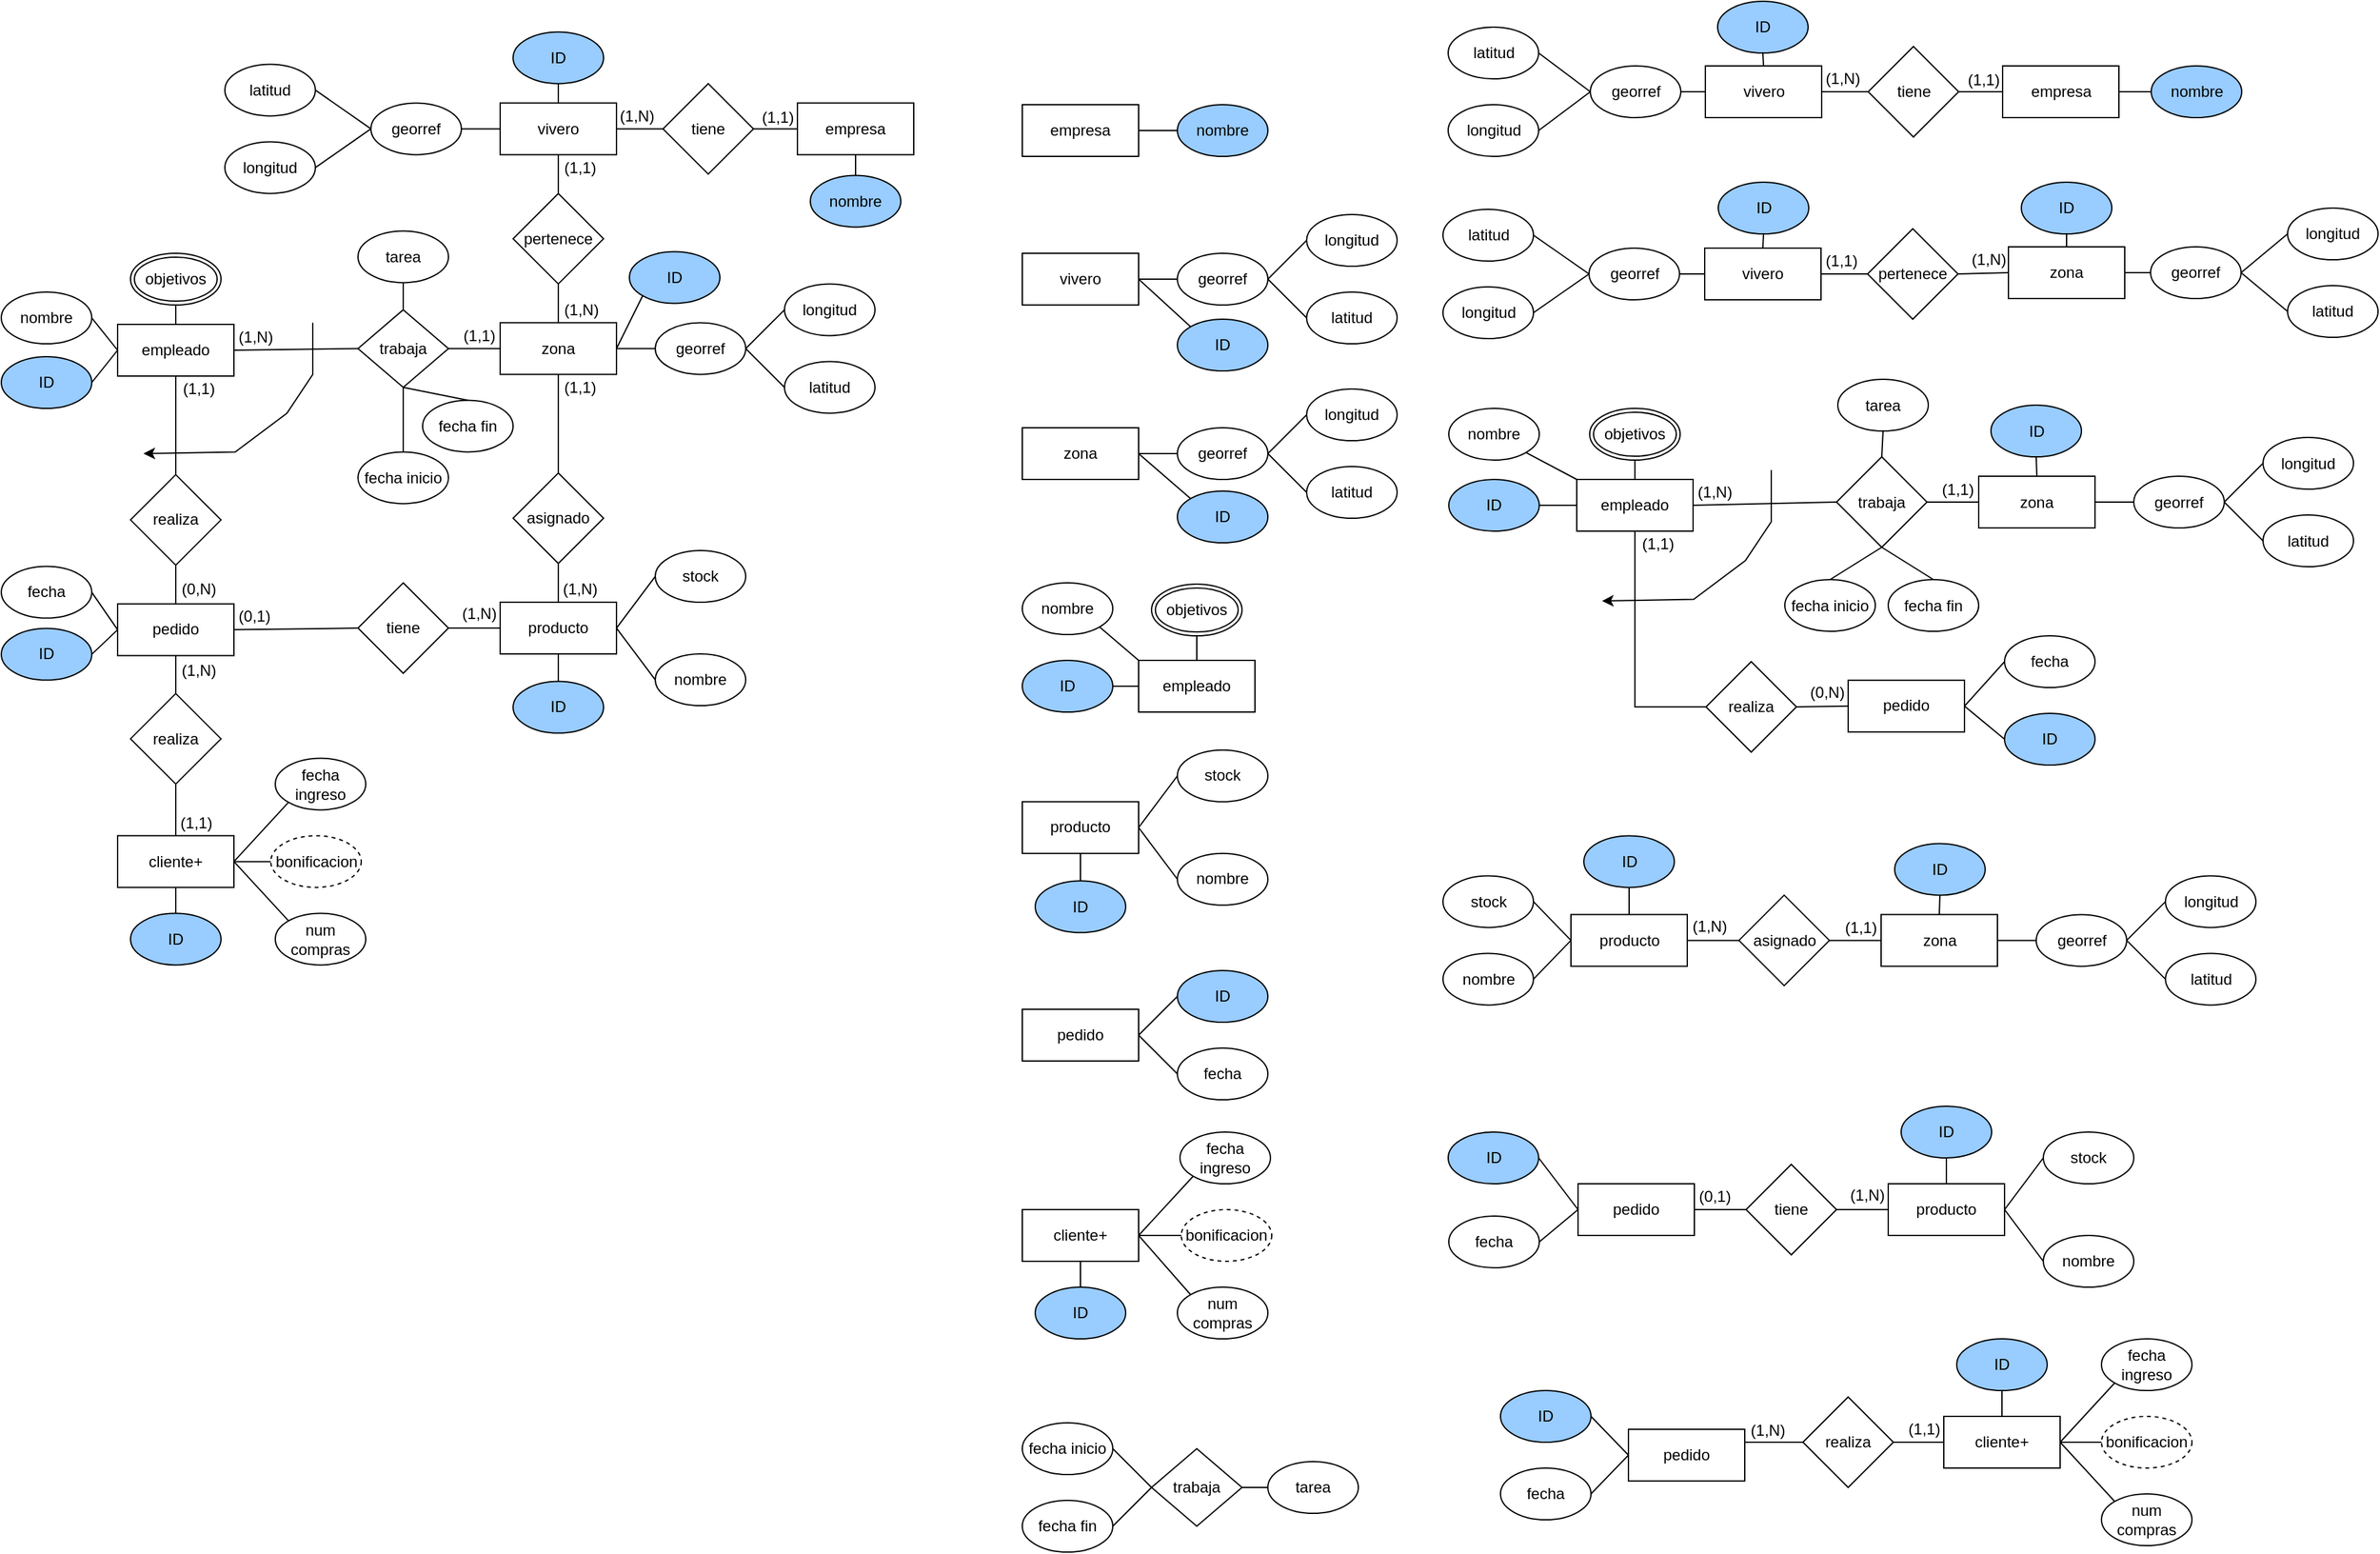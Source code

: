 <mxfile version="24.7.17">
  <diagram name="Page-1" id="-9zppOIPTw8OUFToroB6">
    <mxGraphModel dx="1194" dy="797" grid="1" gridSize="10" guides="1" tooltips="1" connect="1" arrows="1" fold="1" page="1" pageScale="1" pageWidth="827" pageHeight="1169" math="0" shadow="0">
      <root>
        <mxCell id="0" />
        <mxCell id="1" parent="0" />
        <mxCell id="0w6hp5Dj4LU8r-eOPLkV-1" value="vivero" style="rounded=0;whiteSpace=wrap;html=1;" parent="1" vertex="1">
          <mxGeometry x="406" y="78.72" width="90" height="40" as="geometry" />
        </mxCell>
        <mxCell id="0w6hp5Dj4LU8r-eOPLkV-2" value="zona" style="rounded=0;whiteSpace=wrap;html=1;" parent="1" vertex="1">
          <mxGeometry x="406" y="248.72" width="90" height="40" as="geometry" />
        </mxCell>
        <mxCell id="0w6hp5Dj4LU8r-eOPLkV-3" value="pertenece" style="rhombus;whiteSpace=wrap;html=1;" parent="1" vertex="1">
          <mxGeometry x="416" y="148.72" width="70" height="70" as="geometry" />
        </mxCell>
        <mxCell id="0w6hp5Dj4LU8r-eOPLkV-5" value="" style="endArrow=none;html=1;rounded=0;entryX=0.5;entryY=1;entryDx=0;entryDy=0;exitX=0.5;exitY=0;exitDx=0;exitDy=0;" parent="1" source="0w6hp5Dj4LU8r-eOPLkV-3" target="0w6hp5Dj4LU8r-eOPLkV-1" edge="1">
          <mxGeometry width="50" height="50" relative="1" as="geometry">
            <mxPoint x="446" y="408.72" as="sourcePoint" />
            <mxPoint x="496" y="358.72" as="targetPoint" />
          </mxGeometry>
        </mxCell>
        <mxCell id="0w6hp5Dj4LU8r-eOPLkV-6" value="" style="endArrow=none;html=1;rounded=0;entryX=0.5;entryY=1;entryDx=0;entryDy=0;exitX=0.5;exitY=0;exitDx=0;exitDy=0;" parent="1" source="0w6hp5Dj4LU8r-eOPLkV-2" target="0w6hp5Dj4LU8r-eOPLkV-3" edge="1">
          <mxGeometry width="50" height="50" relative="1" as="geometry">
            <mxPoint x="446" y="138.72" as="sourcePoint" />
            <mxPoint x="446" y="98.72" as="targetPoint" />
          </mxGeometry>
        </mxCell>
        <mxCell id="0w6hp5Dj4LU8r-eOPLkV-7" value="(1,1)" style="text;html=1;align=center;verticalAlign=middle;whiteSpace=wrap;rounded=0;" parent="1" vertex="1">
          <mxGeometry x="448" y="118.72" width="40" height="20" as="geometry" />
        </mxCell>
        <mxCell id="0w6hp5Dj4LU8r-eOPLkV-8" value="(1,N)" style="text;html=1;align=center;verticalAlign=middle;whiteSpace=wrap;rounded=0;" parent="1" vertex="1">
          <mxGeometry x="449" y="228.72" width="40" height="20" as="geometry" />
        </mxCell>
        <mxCell id="0w6hp5Dj4LU8r-eOPLkV-9" value="georref" style="ellipse;whiteSpace=wrap;html=1;fillColor=none;" parent="1" vertex="1">
          <mxGeometry x="526" y="248.72" width="70" height="40" as="geometry" />
        </mxCell>
        <mxCell id="0w6hp5Dj4LU8r-eOPLkV-10" value="latitud" style="ellipse;whiteSpace=wrap;html=1;" parent="1" vertex="1">
          <mxGeometry x="626" y="278.72" width="70" height="40" as="geometry" />
        </mxCell>
        <mxCell id="0w6hp5Dj4LU8r-eOPLkV-11" value="longitud" style="ellipse;whiteSpace=wrap;html=1;" parent="1" vertex="1">
          <mxGeometry x="626" y="218.72" width="70" height="40" as="geometry" />
        </mxCell>
        <mxCell id="0w6hp5Dj4LU8r-eOPLkV-12" value="" style="endArrow=none;html=1;rounded=0;entryX=0;entryY=0.5;entryDx=0;entryDy=0;exitX=1;exitY=0.5;exitDx=0;exitDy=0;" parent="1" source="0w6hp5Dj4LU8r-eOPLkV-9" target="0w6hp5Dj4LU8r-eOPLkV-11" edge="1">
          <mxGeometry width="50" height="50" relative="1" as="geometry">
            <mxPoint x="446" y="138.72" as="sourcePoint" />
            <mxPoint x="446" y="98.72" as="targetPoint" />
          </mxGeometry>
        </mxCell>
        <mxCell id="0w6hp5Dj4LU8r-eOPLkV-13" value="" style="endArrow=none;html=1;rounded=0;exitX=0;exitY=0.5;exitDx=0;exitDy=0;entryX=1;entryY=0.5;entryDx=0;entryDy=0;" parent="1" source="0w6hp5Dj4LU8r-eOPLkV-10" target="0w6hp5Dj4LU8r-eOPLkV-9" edge="1">
          <mxGeometry width="50" height="50" relative="1" as="geometry">
            <mxPoint x="456" y="148.72" as="sourcePoint" />
            <mxPoint x="606" y="278.72" as="targetPoint" />
          </mxGeometry>
        </mxCell>
        <mxCell id="0w6hp5Dj4LU8r-eOPLkV-14" value="" style="endArrow=none;html=1;rounded=0;entryX=1;entryY=0.5;entryDx=0;entryDy=0;exitX=0;exitY=0.5;exitDx=0;exitDy=0;" parent="1" source="0w6hp5Dj4LU8r-eOPLkV-9" target="0w6hp5Dj4LU8r-eOPLkV-2" edge="1">
          <mxGeometry width="50" height="50" relative="1" as="geometry">
            <mxPoint x="466" y="158.72" as="sourcePoint" />
            <mxPoint x="466" y="118.72" as="targetPoint" />
          </mxGeometry>
        </mxCell>
        <mxCell id="0w6hp5Dj4LU8r-eOPLkV-17" value="trabaja" style="rhombus;whiteSpace=wrap;html=1;" parent="1" vertex="1">
          <mxGeometry x="296" y="238.72" width="70" height="60" as="geometry" />
        </mxCell>
        <mxCell id="0w6hp5Dj4LU8r-eOPLkV-18" value="empleado" style="rounded=0;whiteSpace=wrap;html=1;" parent="1" vertex="1">
          <mxGeometry x="110" y="250" width="90" height="40" as="geometry" />
        </mxCell>
        <mxCell id="0w6hp5Dj4LU8r-eOPLkV-19" value="" style="endArrow=none;html=1;rounded=0;entryX=1;entryY=0.5;entryDx=0;entryDy=0;exitX=0;exitY=0.5;exitDx=0;exitDy=0;" parent="1" source="0w6hp5Dj4LU8r-eOPLkV-2" target="0w6hp5Dj4LU8r-eOPLkV-17" edge="1">
          <mxGeometry width="50" height="50" relative="1" as="geometry">
            <mxPoint x="606" y="278.72" as="sourcePoint" />
            <mxPoint x="636" y="248.72" as="targetPoint" />
          </mxGeometry>
        </mxCell>
        <mxCell id="0w6hp5Dj4LU8r-eOPLkV-20" value="" style="endArrow=none;html=1;rounded=0;entryX=1;entryY=0.5;entryDx=0;entryDy=0;exitX=0;exitY=0.5;exitDx=0;exitDy=0;" parent="1" source="0w6hp5Dj4LU8r-eOPLkV-17" target="0w6hp5Dj4LU8r-eOPLkV-18" edge="1">
          <mxGeometry width="50" height="50" relative="1" as="geometry">
            <mxPoint x="560" y="290" as="sourcePoint" />
            <mxPoint x="590" y="260" as="targetPoint" />
          </mxGeometry>
        </mxCell>
        <mxCell id="0w6hp5Dj4LU8r-eOPLkV-21" value="(1,1)" style="text;html=1;align=center;verticalAlign=middle;whiteSpace=wrap;rounded=0;" parent="1" vertex="1">
          <mxGeometry x="370" y="248.72" width="40" height="20" as="geometry" />
        </mxCell>
        <mxCell id="0w6hp5Dj4LU8r-eOPLkV-22" value="(1,N)" style="text;html=1;align=center;verticalAlign=middle;whiteSpace=wrap;rounded=0;" parent="1" vertex="1">
          <mxGeometry x="197" y="250" width="40" height="20" as="geometry" />
        </mxCell>
        <mxCell id="0w6hp5Dj4LU8r-eOPLkV-25" value="" style="endArrow=none;html=1;rounded=0;entryX=0.5;entryY=1;entryDx=0;entryDy=0;exitX=0.5;exitY=0;exitDx=0;exitDy=0;" parent="1" source="0w6hp5Dj4LU8r-eOPLkV-18" target="lC7uilPUr1mDyN76dGJ_-85" edge="1">
          <mxGeometry width="50" height="50" relative="1" as="geometry">
            <mxPoint x="550" y="280" as="sourcePoint" />
            <mxPoint x="155" y="230" as="targetPoint" />
          </mxGeometry>
        </mxCell>
        <mxCell id="0w6hp5Dj4LU8r-eOPLkV-28" value="" style="endArrow=none;html=1;rounded=0;entryX=0.5;entryY=1;entryDx=0;entryDy=0;exitX=0.5;exitY=0;exitDx=0;exitDy=0;" parent="1" target="0w6hp5Dj4LU8r-eOPLkV-18" edge="1" source="0w6hp5Dj4LU8r-eOPLkV-38">
          <mxGeometry width="50" height="50" relative="1" as="geometry">
            <mxPoint x="155" y="320" as="sourcePoint" />
            <mxPoint x="165" y="230" as="targetPoint" />
          </mxGeometry>
        </mxCell>
        <mxCell id="0w6hp5Dj4LU8r-eOPLkV-30" value="" style="endArrow=none;html=1;rounded=0;exitX=0;exitY=0.5;exitDx=0;exitDy=0;entryX=1;entryY=0.5;entryDx=0;entryDy=0;" parent="1" source="0w6hp5Dj4LU8r-eOPLkV-18" target="0w6hp5Dj4LU8r-eOPLkV-31" edge="1">
          <mxGeometry width="50" height="50" relative="1" as="geometry">
            <mxPoint x="165" y="260" as="sourcePoint" />
            <mxPoint x="70" y="270" as="targetPoint" />
          </mxGeometry>
        </mxCell>
        <mxCell id="0w6hp5Dj4LU8r-eOPLkV-31" value="ID" style="ellipse;whiteSpace=wrap;html=1;fillColor=#99CCFF;" parent="1" vertex="1">
          <mxGeometry x="20" y="275" width="70" height="40" as="geometry" />
        </mxCell>
        <mxCell id="0w6hp5Dj4LU8r-eOPLkV-35" value="" style="endArrow=none;html=1;rounded=0;entryX=1;entryY=0.5;entryDx=0;entryDy=0;" parent="1" target="0w6hp5Dj4LU8r-eOPLkV-36" edge="1">
          <mxGeometry width="50" height="50" relative="1" as="geometry">
            <mxPoint x="110" y="270" as="sourcePoint" />
            <mxPoint x="70" y="215" as="targetPoint" />
          </mxGeometry>
        </mxCell>
        <mxCell id="0w6hp5Dj4LU8r-eOPLkV-36" value="nombre" style="ellipse;whiteSpace=wrap;html=1;" parent="1" vertex="1">
          <mxGeometry x="20" y="225" width="70" height="40" as="geometry" />
        </mxCell>
        <mxCell id="0w6hp5Dj4LU8r-eOPLkV-37" value="pedido" style="rounded=0;whiteSpace=wrap;html=1;" parent="1" vertex="1">
          <mxGeometry x="110" y="466.31" width="90" height="40" as="geometry" />
        </mxCell>
        <mxCell id="0w6hp5Dj4LU8r-eOPLkV-38" value="realiza" style="rhombus;whiteSpace=wrap;html=1;" parent="1" vertex="1">
          <mxGeometry x="120" y="366.31" width="70" height="70" as="geometry" />
        </mxCell>
        <mxCell id="0w6hp5Dj4LU8r-eOPLkV-40" value="" style="endArrow=none;html=1;rounded=0;entryX=0.5;entryY=0;entryDx=0;entryDy=0;" parent="1" target="0w6hp5Dj4LU8r-eOPLkV-37" edge="1">
          <mxGeometry width="50" height="50" relative="1" as="geometry">
            <mxPoint x="155" y="436.31" as="sourcePoint" />
            <mxPoint x="225" y="226.31" as="targetPoint" />
          </mxGeometry>
        </mxCell>
        <mxCell id="0w6hp5Dj4LU8r-eOPLkV-41" value="(0,N)" style="text;html=1;align=center;verticalAlign=middle;whiteSpace=wrap;rounded=0;" parent="1" vertex="1">
          <mxGeometry x="153" y="445.31" width="40" height="20" as="geometry" />
        </mxCell>
        <mxCell id="0w6hp5Dj4LU8r-eOPLkV-42" value="(1,1)" style="text;html=1;align=center;verticalAlign=middle;whiteSpace=wrap;rounded=0;" parent="1" vertex="1">
          <mxGeometry x="153" y="290" width="40" height="20" as="geometry" />
        </mxCell>
        <mxCell id="0w6hp5Dj4LU8r-eOPLkV-44" value="producto" style="rounded=0;whiteSpace=wrap;html=1;" parent="1" vertex="1">
          <mxGeometry x="406" y="465.03" width="90" height="40" as="geometry" />
        </mxCell>
        <mxCell id="0w6hp5Dj4LU8r-eOPLkV-45" value="asignado" style="rhombus;whiteSpace=wrap;html=1;" parent="1" vertex="1">
          <mxGeometry x="416" y="365.03" width="70" height="70" as="geometry" />
        </mxCell>
        <mxCell id="0w6hp5Dj4LU8r-eOPLkV-47" value="" style="endArrow=none;html=1;rounded=0;entryX=0.5;entryY=1;entryDx=0;entryDy=0;exitX=0.5;exitY=0;exitDx=0;exitDy=0;" parent="1" source="0w6hp5Dj4LU8r-eOPLkV-44" target="0w6hp5Dj4LU8r-eOPLkV-45" edge="1">
          <mxGeometry width="50" height="50" relative="1" as="geometry">
            <mxPoint x="221" y="375.03" as="sourcePoint" />
            <mxPoint x="221" y="345.03" as="targetPoint" />
          </mxGeometry>
        </mxCell>
        <mxCell id="0w6hp5Dj4LU8r-eOPLkV-48" value="" style="endArrow=none;html=1;rounded=0;entryX=0.5;entryY=1;entryDx=0;entryDy=0;exitX=0.5;exitY=0;exitDx=0;exitDy=0;" parent="1" source="0w6hp5Dj4LU8r-eOPLkV-45" target="0w6hp5Dj4LU8r-eOPLkV-2" edge="1">
          <mxGeometry width="50" height="50" relative="1" as="geometry">
            <mxPoint x="461" y="428.72" as="sourcePoint" />
            <mxPoint x="461" y="398.72" as="targetPoint" />
          </mxGeometry>
        </mxCell>
        <mxCell id="0w6hp5Dj4LU8r-eOPLkV-49" value="(1,N)" style="text;html=1;align=center;verticalAlign=middle;whiteSpace=wrap;rounded=0;" parent="1" vertex="1">
          <mxGeometry x="448" y="445.03" width="40" height="20" as="geometry" />
        </mxCell>
        <mxCell id="0w6hp5Dj4LU8r-eOPLkV-50" value="(1,1)" style="text;html=1;align=center;verticalAlign=middle;whiteSpace=wrap;rounded=0;" parent="1" vertex="1">
          <mxGeometry x="448" y="288.72" width="40" height="20" as="geometry" />
        </mxCell>
        <mxCell id="0w6hp5Dj4LU8r-eOPLkV-51" value="tiene" style="rhombus;whiteSpace=wrap;html=1;" parent="1" vertex="1">
          <mxGeometry x="296" y="450.03" width="70" height="70" as="geometry" />
        </mxCell>
        <mxCell id="0w6hp5Dj4LU8r-eOPLkV-55" value="" style="endArrow=none;html=1;rounded=0;entryX=0;entryY=0.5;entryDx=0;entryDy=0;exitX=1;exitY=0.5;exitDx=0;exitDy=0;" parent="1" source="0w6hp5Dj4LU8r-eOPLkV-37" target="0w6hp5Dj4LU8r-eOPLkV-51" edge="1">
          <mxGeometry width="50" height="50" relative="1" as="geometry">
            <mxPoint x="180" y="556.31" as="sourcePoint" />
            <mxPoint x="230" y="506.31" as="targetPoint" />
          </mxGeometry>
        </mxCell>
        <mxCell id="0w6hp5Dj4LU8r-eOPLkV-56" value="" style="endArrow=none;html=1;rounded=0;entryX=0;entryY=0.5;entryDx=0;entryDy=0;exitX=1;exitY=0.5;exitDx=0;exitDy=0;" parent="1" source="0w6hp5Dj4LU8r-eOPLkV-51" target="0w6hp5Dj4LU8r-eOPLkV-44" edge="1">
          <mxGeometry width="50" height="50" relative="1" as="geometry">
            <mxPoint x="266" y="495.03" as="sourcePoint" />
            <mxPoint x="306" y="495.03" as="targetPoint" />
          </mxGeometry>
        </mxCell>
        <mxCell id="0w6hp5Dj4LU8r-eOPLkV-57" value="(1,N)" style="text;html=1;align=center;verticalAlign=middle;whiteSpace=wrap;rounded=0;" parent="1" vertex="1">
          <mxGeometry x="370" y="464.03" width="40" height="20" as="geometry" />
        </mxCell>
        <mxCell id="0w6hp5Dj4LU8r-eOPLkV-58" value="(0,1)" style="text;html=1;align=center;verticalAlign=middle;whiteSpace=wrap;rounded=0;" parent="1" vertex="1">
          <mxGeometry x="196" y="466.31" width="40" height="20" as="geometry" />
        </mxCell>
        <mxCell id="0w6hp5Dj4LU8r-eOPLkV-60" value="cliente+" style="rounded=0;whiteSpace=wrap;html=1;" parent="1" vertex="1">
          <mxGeometry x="110" y="645.69" width="90" height="40" as="geometry" />
        </mxCell>
        <mxCell id="0w6hp5Dj4LU8r-eOPLkV-65" value="realiza" style="rhombus;whiteSpace=wrap;html=1;" parent="1" vertex="1">
          <mxGeometry x="120" y="535.69" width="70" height="70" as="geometry" />
        </mxCell>
        <mxCell id="0w6hp5Dj4LU8r-eOPLkV-66" value="" style="endArrow=none;html=1;rounded=0;exitX=0.5;exitY=1;exitDx=0;exitDy=0;entryX=0.5;entryY=0;entryDx=0;entryDy=0;" parent="1" source="0w6hp5Dj4LU8r-eOPLkV-65" target="0w6hp5Dj4LU8r-eOPLkV-60" edge="1">
          <mxGeometry width="50" height="50" relative="1" as="geometry">
            <mxPoint x="45" y="575.69" as="sourcePoint" />
            <mxPoint x="45" y="605.69" as="targetPoint" />
          </mxGeometry>
        </mxCell>
        <mxCell id="0w6hp5Dj4LU8r-eOPLkV-67" value="" style="endArrow=none;html=1;rounded=0;exitX=0.5;exitY=0;exitDx=0;exitDy=0;entryX=0.5;entryY=1;entryDx=0;entryDy=0;" parent="1" source="0w6hp5Dj4LU8r-eOPLkV-65" target="0w6hp5Dj4LU8r-eOPLkV-37" edge="1">
          <mxGeometry width="50" height="50" relative="1" as="geometry">
            <mxPoint x="250" y="566.31" as="sourcePoint" />
            <mxPoint x="300" y="516.31" as="targetPoint" />
            <Array as="points" />
          </mxGeometry>
        </mxCell>
        <mxCell id="0w6hp5Dj4LU8r-eOPLkV-68" value="(1,N)" style="text;html=1;align=center;verticalAlign=middle;whiteSpace=wrap;rounded=0;" parent="1" vertex="1">
          <mxGeometry x="153" y="507.56" width="40" height="20" as="geometry" />
        </mxCell>
        <mxCell id="0w6hp5Dj4LU8r-eOPLkV-70" value="(1,1)" style="text;html=1;align=center;verticalAlign=middle;whiteSpace=wrap;rounded=0;" parent="1" vertex="1">
          <mxGeometry x="151" y="625.69" width="40" height="20" as="geometry" />
        </mxCell>
        <mxCell id="0w6hp5Dj4LU8r-eOPLkV-72" value="stock" style="ellipse;whiteSpace=wrap;html=1;" parent="1" vertex="1">
          <mxGeometry x="526" y="425.03" width="70" height="40" as="geometry" />
        </mxCell>
        <mxCell id="0w6hp5Dj4LU8r-eOPLkV-73" value="" style="endArrow=none;html=1;rounded=0;exitX=0;exitY=0.5;exitDx=0;exitDy=0;entryX=1;entryY=0.5;entryDx=0;entryDy=0;" parent="1" source="0w6hp5Dj4LU8r-eOPLkV-72" target="0w6hp5Dj4LU8r-eOPLkV-44" edge="1">
          <mxGeometry width="50" height="50" relative="1" as="geometry">
            <mxPoint x="636" y="355.03" as="sourcePoint" />
            <mxPoint x="606" y="325.03" as="targetPoint" />
          </mxGeometry>
        </mxCell>
        <mxCell id="0w6hp5Dj4LU8r-eOPLkV-74" value="&lt;span style=&quot;color: rgba(0, 0, 0, 0); font-family: monospace; font-size: 0px; text-align: start; background-color: rgb(251, 251, 251);&quot;&gt;%3CmxGraphModel%3E%3Croot%3E%3CmxCell%20id%3D%220%22%2F%3E%3CmxCell%20id%3D%221%22%20parent%3D%220%22%2F%3E%3CmxCell%20id%3D%222%22%20value%3D%22longitud%22%20style%3D%22ellipse%3BwhiteSpace%3Dwrap%3Bhtml%3D1%3B%22%20vertex%3D%221%22%20parent%3D%221%22%3E%3CmxGeometry%20x%3D%22570%22%20y%3D%22220%22%20width%3D%2270%22%20height%3D%2240%22%20as%3D%22geometry%22%2F%3E%3C%2FmxCell%3E%3C%2Froot%3E%3C%2FmxGraphModel%3E&lt;/span&gt;" style="endArrow=none;html=1;rounded=0;entryX=0.5;entryY=1;entryDx=0;entryDy=0;exitX=0.5;exitY=0;exitDx=0;exitDy=0;" parent="1" source="lC7uilPUr1mDyN76dGJ_-169" target="0w6hp5Dj4LU8r-eOPLkV-17" edge="1">
          <mxGeometry width="50" height="50" relative="1" as="geometry">
            <mxPoint x="306" y="328.72" as="sourcePoint" />
            <mxPoint x="616" y="288.72" as="targetPoint" />
          </mxGeometry>
        </mxCell>
        <mxCell id="0w6hp5Dj4LU8r-eOPLkV-75" value="tarea" style="ellipse;whiteSpace=wrap;html=1;" parent="1" vertex="1">
          <mxGeometry x="296" y="177.72" width="70" height="40" as="geometry" />
        </mxCell>
        <mxCell id="0w6hp5Dj4LU8r-eOPLkV-81" value="fecha ingreso" style="ellipse;whiteSpace=wrap;html=1;" parent="1" vertex="1">
          <mxGeometry x="232" y="585.69" width="70" height="40" as="geometry" />
        </mxCell>
        <mxCell id="0w6hp5Dj4LU8r-eOPLkV-83" value="bonificacion" style="ellipse;whiteSpace=wrap;html=1;align=center;dashed=1;" parent="1" vertex="1">
          <mxGeometry x="228.5" y="645.69" width="70" height="40" as="geometry" />
        </mxCell>
        <mxCell id="0w6hp5Dj4LU8r-eOPLkV-84" value="num compras" style="ellipse;whiteSpace=wrap;html=1;" parent="1" vertex="1">
          <mxGeometry x="232" y="705.69" width="70" height="40" as="geometry" />
        </mxCell>
        <mxCell id="0w6hp5Dj4LU8r-eOPLkV-85" value="" style="endArrow=none;html=1;rounded=0;exitX=1;exitY=0.5;exitDx=0;exitDy=0;entryX=0;entryY=0;entryDx=0;entryDy=0;" parent="1" source="0w6hp5Dj4LU8r-eOPLkV-60" target="0w6hp5Dj4LU8r-eOPLkV-84" edge="1">
          <mxGeometry width="50" height="50" relative="1" as="geometry">
            <mxPoint x="165" y="615.69" as="sourcePoint" />
            <mxPoint x="210" y="665.69" as="targetPoint" />
          </mxGeometry>
        </mxCell>
        <mxCell id="0w6hp5Dj4LU8r-eOPLkV-86" value="" style="endArrow=none;html=1;rounded=0;exitX=1;exitY=0.5;exitDx=0;exitDy=0;entryX=0;entryY=0.5;entryDx=0;entryDy=0;" parent="1" source="0w6hp5Dj4LU8r-eOPLkV-60" target="0w6hp5Dj4LU8r-eOPLkV-83" edge="1">
          <mxGeometry width="50" height="50" relative="1" as="geometry">
            <mxPoint x="175" y="625.69" as="sourcePoint" />
            <mxPoint x="175" y="665.69" as="targetPoint" />
          </mxGeometry>
        </mxCell>
        <mxCell id="0w6hp5Dj4LU8r-eOPLkV-87" value="" style="endArrow=none;html=1;rounded=0;exitX=1;exitY=0.5;exitDx=0;exitDy=0;entryX=0;entryY=1;entryDx=0;entryDy=0;" parent="1" source="0w6hp5Dj4LU8r-eOPLkV-60" target="0w6hp5Dj4LU8r-eOPLkV-81" edge="1">
          <mxGeometry width="50" height="50" relative="1" as="geometry">
            <mxPoint x="185" y="635.69" as="sourcePoint" />
            <mxPoint x="185" y="675.69" as="targetPoint" />
          </mxGeometry>
        </mxCell>
        <mxCell id="0w6hp5Dj4LU8r-eOPLkV-88" value="ID" style="ellipse;whiteSpace=wrap;html=1;fillColor=#99CCFF;" parent="1" vertex="1">
          <mxGeometry x="120" y="705.69" width="70" height="40" as="geometry" />
        </mxCell>
        <mxCell id="0w6hp5Dj4LU8r-eOPLkV-89" value="" style="endArrow=none;html=1;rounded=0;exitX=0.5;exitY=0;exitDx=0;exitDy=0;entryX=0.5;entryY=1;entryDx=0;entryDy=0;" parent="1" source="0w6hp5Dj4LU8r-eOPLkV-88" target="0w6hp5Dj4LU8r-eOPLkV-60" edge="1">
          <mxGeometry width="50" height="50" relative="1" as="geometry">
            <mxPoint x="210" y="675.69" as="sourcePoint" />
            <mxPoint x="252" y="629.69" as="targetPoint" />
          </mxGeometry>
        </mxCell>
        <mxCell id="0w6hp5Dj4LU8r-eOPLkV-92" value="ID" style="ellipse;whiteSpace=wrap;html=1;fillColor=#99CCFF;" parent="1" vertex="1">
          <mxGeometry x="20" y="485.31" width="70" height="40" as="geometry" />
        </mxCell>
        <mxCell id="0w6hp5Dj4LU8r-eOPLkV-93" value="" style="endArrow=none;html=1;rounded=0;exitX=0;exitY=0.5;exitDx=0;exitDy=0;entryX=1;entryY=0.5;entryDx=0;entryDy=0;" parent="1" source="0w6hp5Dj4LU8r-eOPLkV-37" target="0w6hp5Dj4LU8r-eOPLkV-92" edge="1">
          <mxGeometry width="50" height="50" relative="1" as="geometry">
            <mxPoint x="120" y="326.31" as="sourcePoint" />
            <mxPoint x="90" y="326.31" as="targetPoint" />
          </mxGeometry>
        </mxCell>
        <mxCell id="0w6hp5Dj4LU8r-eOPLkV-94" value="ID" style="ellipse;whiteSpace=wrap;html=1;fillColor=#99CCFF;" parent="1" vertex="1">
          <mxGeometry x="416" y="526.28" width="70" height="40" as="geometry" />
        </mxCell>
        <mxCell id="0w6hp5Dj4LU8r-eOPLkV-95" value="" style="endArrow=none;html=1;rounded=0;exitX=0.5;exitY=0;exitDx=0;exitDy=0;entryX=0.5;entryY=1;entryDx=0;entryDy=0;" parent="1" source="0w6hp5Dj4LU8r-eOPLkV-94" target="0w6hp5Dj4LU8r-eOPLkV-44" edge="1">
          <mxGeometry width="50" height="50" relative="1" as="geometry">
            <mxPoint x="536" y="495.03" as="sourcePoint" />
            <mxPoint x="506" y="495.03" as="targetPoint" />
          </mxGeometry>
        </mxCell>
        <mxCell id="0w6hp5Dj4LU8r-eOPLkV-96" value="nombre" style="ellipse;whiteSpace=wrap;html=1;" parent="1" vertex="1">
          <mxGeometry x="526" y="505.03" width="70" height="40" as="geometry" />
        </mxCell>
        <mxCell id="0w6hp5Dj4LU8r-eOPLkV-97" value="" style="endArrow=none;html=1;rounded=0;exitX=0;exitY=0.5;exitDx=0;exitDy=0;entryX=1;entryY=0.5;entryDx=0;entryDy=0;" parent="1" source="0w6hp5Dj4LU8r-eOPLkV-96" target="0w6hp5Dj4LU8r-eOPLkV-44" edge="1">
          <mxGeometry width="50" height="50" relative="1" as="geometry">
            <mxPoint x="636" y="405.03" as="sourcePoint" />
            <mxPoint x="496" y="535.03" as="targetPoint" />
          </mxGeometry>
        </mxCell>
        <mxCell id="0w6hp5Dj4LU8r-eOPLkV-99" value="" style="endArrow=none;html=1;rounded=0;entryX=1;entryY=0.5;entryDx=0;entryDy=0;exitX=0;exitY=0.5;exitDx=0;exitDy=0;" parent="1" source="0w6hp5Dj4LU8r-eOPLkV-1" target="lC7uilPUr1mDyN76dGJ_-163" edge="1">
          <mxGeometry width="50" height="50" relative="1" as="geometry">
            <mxPoint x="606" y="278.72" as="sourcePoint" />
            <mxPoint x="377" y="98.72" as="targetPoint" />
          </mxGeometry>
        </mxCell>
        <mxCell id="0w6hp5Dj4LU8r-eOPLkV-101" value="tiene" style="rhombus;whiteSpace=wrap;html=1;" parent="1" vertex="1">
          <mxGeometry x="532" y="63.72" width="70" height="70" as="geometry" />
        </mxCell>
        <mxCell id="0w6hp5Dj4LU8r-eOPLkV-102" value="(1,N)" style="text;html=1;align=center;verticalAlign=middle;whiteSpace=wrap;rounded=0;" parent="1" vertex="1">
          <mxGeometry x="492" y="78.72" width="40" height="20" as="geometry" />
        </mxCell>
        <mxCell id="0w6hp5Dj4LU8r-eOPLkV-103" value="" style="endArrow=none;html=1;rounded=0;entryX=1;entryY=0.5;entryDx=0;entryDy=0;exitX=0;exitY=0.5;exitDx=0;exitDy=0;" parent="1" source="0w6hp5Dj4LU8r-eOPLkV-101" target="0w6hp5Dj4LU8r-eOPLkV-1" edge="1">
          <mxGeometry width="50" height="50" relative="1" as="geometry">
            <mxPoint x="416" y="108.72" as="sourcePoint" />
            <mxPoint x="387" y="108.72" as="targetPoint" />
          </mxGeometry>
        </mxCell>
        <mxCell id="0w6hp5Dj4LU8r-eOPLkV-104" value="empresa" style="rounded=0;whiteSpace=wrap;html=1;" parent="1" vertex="1">
          <mxGeometry x="636" y="78.72" width="90" height="40" as="geometry" />
        </mxCell>
        <mxCell id="0w6hp5Dj4LU8r-eOPLkV-105" value="" style="endArrow=none;html=1;rounded=0;entryX=1;entryY=0.5;entryDx=0;entryDy=0;exitX=0;exitY=0.5;exitDx=0;exitDy=0;" parent="1" source="0w6hp5Dj4LU8r-eOPLkV-104" target="0w6hp5Dj4LU8r-eOPLkV-101" edge="1">
          <mxGeometry width="50" height="50" relative="1" as="geometry">
            <mxPoint x="416" y="108.72" as="sourcePoint" />
            <mxPoint x="387" y="108.72" as="targetPoint" />
          </mxGeometry>
        </mxCell>
        <mxCell id="0w6hp5Dj4LU8r-eOPLkV-106" value="(1,1)" style="text;html=1;align=center;verticalAlign=middle;whiteSpace=wrap;rounded=0;" parent="1" vertex="1">
          <mxGeometry x="601" y="79.72" width="40" height="20" as="geometry" />
        </mxCell>
        <mxCell id="0w6hp5Dj4LU8r-eOPLkV-107" value="nombre" style="ellipse;whiteSpace=wrap;html=1;fillColor=#99CCFF;" parent="1" vertex="1">
          <mxGeometry x="646" y="134.72" width="70" height="40" as="geometry" />
        </mxCell>
        <mxCell id="0w6hp5Dj4LU8r-eOPLkV-108" value="" style="endArrow=none;html=1;rounded=0;exitX=0.5;exitY=1;exitDx=0;exitDy=0;entryX=0.5;entryY=0;entryDx=0;entryDy=0;" parent="1" source="0w6hp5Dj4LU8r-eOPLkV-104" target="0w6hp5Dj4LU8r-eOPLkV-107" edge="1">
          <mxGeometry width="50" height="50" relative="1" as="geometry">
            <mxPoint x="542" y="108.72" as="sourcePoint" />
            <mxPoint x="681" y="148.72" as="targetPoint" />
          </mxGeometry>
        </mxCell>
        <mxCell id="JG99IvdZPkkhDdZt2j7j-1" value="empresa" style="rounded=0;whiteSpace=wrap;html=1;" parent="1" vertex="1">
          <mxGeometry x="810" y="80" width="90" height="40" as="geometry" />
        </mxCell>
        <mxCell id="JG99IvdZPkkhDdZt2j7j-2" value="nombre" style="ellipse;whiteSpace=wrap;html=1;fillColor=#99CCFF;" parent="1" vertex="1">
          <mxGeometry x="930" y="80" width="70" height="40" as="geometry" />
        </mxCell>
        <mxCell id="JG99IvdZPkkhDdZt2j7j-3" value="" style="endArrow=none;html=1;rounded=0;exitX=1;exitY=0.5;exitDx=0;exitDy=0;entryX=0;entryY=0.5;entryDx=0;entryDy=0;" parent="1" source="JG99IvdZPkkhDdZt2j7j-1" target="JG99IvdZPkkhDdZt2j7j-2" edge="1">
          <mxGeometry width="50" height="50" relative="1" as="geometry">
            <mxPoint x="716" y="110" as="sourcePoint" />
            <mxPoint x="855" y="150" as="targetPoint" />
          </mxGeometry>
        </mxCell>
        <mxCell id="JG99IvdZPkkhDdZt2j7j-4" value="vivero" style="rounded=0;whiteSpace=wrap;html=1;" parent="1" vertex="1">
          <mxGeometry x="810" y="195" width="90" height="40" as="geometry" />
        </mxCell>
        <mxCell id="JG99IvdZPkkhDdZt2j7j-7" value="zona" style="rounded=0;whiteSpace=wrap;html=1;" parent="1" vertex="1">
          <mxGeometry x="810" y="330" width="90" height="40" as="geometry" />
        </mxCell>
        <mxCell id="JG99IvdZPkkhDdZt2j7j-8" value="georref" style="ellipse;whiteSpace=wrap;html=1;fillColor=none;" parent="1" vertex="1">
          <mxGeometry x="930" y="330" width="70" height="40" as="geometry" />
        </mxCell>
        <mxCell id="JG99IvdZPkkhDdZt2j7j-9" value="latitud" style="ellipse;whiteSpace=wrap;html=1;" parent="1" vertex="1">
          <mxGeometry x="1030" y="360" width="70" height="40" as="geometry" />
        </mxCell>
        <mxCell id="JG99IvdZPkkhDdZt2j7j-10" value="longitud" style="ellipse;whiteSpace=wrap;html=1;" parent="1" vertex="1">
          <mxGeometry x="1030" y="300" width="70" height="40" as="geometry" />
        </mxCell>
        <mxCell id="JG99IvdZPkkhDdZt2j7j-11" value="" style="endArrow=none;html=1;rounded=0;entryX=0;entryY=0.5;entryDx=0;entryDy=0;exitX=1;exitY=0.5;exitDx=0;exitDy=0;" parent="1" source="JG99IvdZPkkhDdZt2j7j-8" target="JG99IvdZPkkhDdZt2j7j-10" edge="1">
          <mxGeometry width="50" height="50" relative="1" as="geometry">
            <mxPoint x="850" y="220" as="sourcePoint" />
            <mxPoint x="850" y="180" as="targetPoint" />
          </mxGeometry>
        </mxCell>
        <mxCell id="JG99IvdZPkkhDdZt2j7j-12" value="" style="endArrow=none;html=1;rounded=0;exitX=0;exitY=0.5;exitDx=0;exitDy=0;entryX=1;entryY=0.5;entryDx=0;entryDy=0;" parent="1" source="JG99IvdZPkkhDdZt2j7j-9" target="JG99IvdZPkkhDdZt2j7j-8" edge="1">
          <mxGeometry width="50" height="50" relative="1" as="geometry">
            <mxPoint x="860" y="230" as="sourcePoint" />
            <mxPoint x="1010" y="360" as="targetPoint" />
          </mxGeometry>
        </mxCell>
        <mxCell id="JG99IvdZPkkhDdZt2j7j-13" value="" style="endArrow=none;html=1;rounded=0;entryX=1;entryY=0.5;entryDx=0;entryDy=0;exitX=0;exitY=0.5;exitDx=0;exitDy=0;" parent="1" source="JG99IvdZPkkhDdZt2j7j-8" target="JG99IvdZPkkhDdZt2j7j-7" edge="1">
          <mxGeometry width="50" height="50" relative="1" as="geometry">
            <mxPoint x="870" y="240" as="sourcePoint" />
            <mxPoint x="870" y="200" as="targetPoint" />
          </mxGeometry>
        </mxCell>
        <mxCell id="JG99IvdZPkkhDdZt2j7j-25" value="producto" style="rounded=0;whiteSpace=wrap;html=1;" parent="1" vertex="1">
          <mxGeometry x="810" y="619.38" width="90" height="40" as="geometry" />
        </mxCell>
        <mxCell id="JG99IvdZPkkhDdZt2j7j-26" value="stock" style="ellipse;whiteSpace=wrap;html=1;" parent="1" vertex="1">
          <mxGeometry x="930" y="579.38" width="70" height="40" as="geometry" />
        </mxCell>
        <mxCell id="JG99IvdZPkkhDdZt2j7j-27" value="" style="endArrow=none;html=1;rounded=0;exitX=0;exitY=0.5;exitDx=0;exitDy=0;entryX=1;entryY=0.5;entryDx=0;entryDy=0;" parent="1" source="JG99IvdZPkkhDdZt2j7j-26" target="JG99IvdZPkkhDdZt2j7j-25" edge="1">
          <mxGeometry width="50" height="50" relative="1" as="geometry">
            <mxPoint x="1040" y="509.38" as="sourcePoint" />
            <mxPoint x="1010" y="479.38" as="targetPoint" />
          </mxGeometry>
        </mxCell>
        <mxCell id="JG99IvdZPkkhDdZt2j7j-28" value="ID" style="ellipse;whiteSpace=wrap;html=1;fillColor=#99CCFF;" parent="1" vertex="1">
          <mxGeometry x="820" y="680.63" width="70" height="40" as="geometry" />
        </mxCell>
        <mxCell id="JG99IvdZPkkhDdZt2j7j-29" value="" style="endArrow=none;html=1;rounded=0;exitX=0.5;exitY=0;exitDx=0;exitDy=0;entryX=0.5;entryY=1;entryDx=0;entryDy=0;" parent="1" source="JG99IvdZPkkhDdZt2j7j-28" target="JG99IvdZPkkhDdZt2j7j-25" edge="1">
          <mxGeometry width="50" height="50" relative="1" as="geometry">
            <mxPoint x="940" y="649.38" as="sourcePoint" />
            <mxPoint x="910" y="649.38" as="targetPoint" />
          </mxGeometry>
        </mxCell>
        <mxCell id="JG99IvdZPkkhDdZt2j7j-30" value="nombre" style="ellipse;whiteSpace=wrap;html=1;" parent="1" vertex="1">
          <mxGeometry x="930" y="659.38" width="70" height="40" as="geometry" />
        </mxCell>
        <mxCell id="JG99IvdZPkkhDdZt2j7j-31" value="" style="endArrow=none;html=1;rounded=0;exitX=0;exitY=0.5;exitDx=0;exitDy=0;entryX=1;entryY=0.5;entryDx=0;entryDy=0;" parent="1" source="JG99IvdZPkkhDdZt2j7j-30" target="JG99IvdZPkkhDdZt2j7j-25" edge="1">
          <mxGeometry width="50" height="50" relative="1" as="geometry">
            <mxPoint x="1040" y="559.38" as="sourcePoint" />
            <mxPoint x="900" y="689.38" as="targetPoint" />
          </mxGeometry>
        </mxCell>
        <mxCell id="JG99IvdZPkkhDdZt2j7j-32" value="pedido" style="rounded=0;whiteSpace=wrap;html=1;" parent="1" vertex="1">
          <mxGeometry x="810" y="780" width="90" height="40" as="geometry" />
        </mxCell>
        <mxCell id="JG99IvdZPkkhDdZt2j7j-33" value="ID" style="ellipse;whiteSpace=wrap;html=1;fillColor=#99CCFF;" parent="1" vertex="1">
          <mxGeometry x="930" y="750" width="70" height="40" as="geometry" />
        </mxCell>
        <mxCell id="JG99IvdZPkkhDdZt2j7j-34" value="" style="endArrow=none;html=1;rounded=0;exitX=1;exitY=0.5;exitDx=0;exitDy=0;entryX=0;entryY=0.5;entryDx=0;entryDy=0;" parent="1" source="JG99IvdZPkkhDdZt2j7j-32" target="JG99IvdZPkkhDdZt2j7j-33" edge="1">
          <mxGeometry width="50" height="50" relative="1" as="geometry">
            <mxPoint x="920" y="640" as="sourcePoint" />
            <mxPoint x="890" y="640" as="targetPoint" />
          </mxGeometry>
        </mxCell>
        <mxCell id="JG99IvdZPkkhDdZt2j7j-40" value="cliente+" style="rounded=0;whiteSpace=wrap;html=1;" parent="1" vertex="1">
          <mxGeometry x="810" y="935" width="90" height="40" as="geometry" />
        </mxCell>
        <mxCell id="JG99IvdZPkkhDdZt2j7j-41" value="fecha ingreso" style="ellipse;whiteSpace=wrap;html=1;" parent="1" vertex="1">
          <mxGeometry x="932" y="875" width="70" height="40" as="geometry" />
        </mxCell>
        <mxCell id="JG99IvdZPkkhDdZt2j7j-42" value="bonificacion" style="ellipse;whiteSpace=wrap;html=1;align=center;dashed=1;" parent="1" vertex="1">
          <mxGeometry x="933" y="935" width="70" height="40" as="geometry" />
        </mxCell>
        <mxCell id="JG99IvdZPkkhDdZt2j7j-43" value="num compras" style="ellipse;whiteSpace=wrap;html=1;" parent="1" vertex="1">
          <mxGeometry x="930" y="995" width="70" height="40" as="geometry" />
        </mxCell>
        <mxCell id="JG99IvdZPkkhDdZt2j7j-44" value="" style="endArrow=none;html=1;rounded=0;exitX=1;exitY=0.5;exitDx=0;exitDy=0;entryX=0;entryY=0;entryDx=0;entryDy=0;" parent="1" source="JG99IvdZPkkhDdZt2j7j-40" target="JG99IvdZPkkhDdZt2j7j-43" edge="1">
          <mxGeometry width="50" height="50" relative="1" as="geometry">
            <mxPoint x="865" y="905" as="sourcePoint" />
            <mxPoint x="910" y="955" as="targetPoint" />
          </mxGeometry>
        </mxCell>
        <mxCell id="JG99IvdZPkkhDdZt2j7j-45" value="" style="endArrow=none;html=1;rounded=0;exitX=1;exitY=0.5;exitDx=0;exitDy=0;entryX=0;entryY=0.5;entryDx=0;entryDy=0;" parent="1" source="JG99IvdZPkkhDdZt2j7j-40" target="JG99IvdZPkkhDdZt2j7j-42" edge="1">
          <mxGeometry width="50" height="50" relative="1" as="geometry">
            <mxPoint x="875" y="915" as="sourcePoint" />
            <mxPoint x="875" y="955" as="targetPoint" />
          </mxGeometry>
        </mxCell>
        <mxCell id="JG99IvdZPkkhDdZt2j7j-46" value="" style="endArrow=none;html=1;rounded=0;exitX=1;exitY=0.5;exitDx=0;exitDy=0;entryX=0;entryY=1;entryDx=0;entryDy=0;" parent="1" source="JG99IvdZPkkhDdZt2j7j-40" target="JG99IvdZPkkhDdZt2j7j-41" edge="1">
          <mxGeometry width="50" height="50" relative="1" as="geometry">
            <mxPoint x="885" y="925" as="sourcePoint" />
            <mxPoint x="885" y="965" as="targetPoint" />
          </mxGeometry>
        </mxCell>
        <mxCell id="JG99IvdZPkkhDdZt2j7j-47" value="ID" style="ellipse;whiteSpace=wrap;html=1;fillColor=#99CCFF;" parent="1" vertex="1">
          <mxGeometry x="820" y="995" width="70" height="40" as="geometry" />
        </mxCell>
        <mxCell id="JG99IvdZPkkhDdZt2j7j-48" value="" style="endArrow=none;html=1;rounded=0;exitX=0.5;exitY=0;exitDx=0;exitDy=0;entryX=0.5;entryY=1;entryDx=0;entryDy=0;" parent="1" source="JG99IvdZPkkhDdZt2j7j-47" target="JG99IvdZPkkhDdZt2j7j-40" edge="1">
          <mxGeometry width="50" height="50" relative="1" as="geometry">
            <mxPoint x="910" y="965" as="sourcePoint" />
            <mxPoint x="952" y="919" as="targetPoint" />
          </mxGeometry>
        </mxCell>
        <mxCell id="lC7uilPUr1mDyN76dGJ_-4" value="vivero" style="rounded=0;whiteSpace=wrap;html=1;" parent="1" vertex="1">
          <mxGeometry x="1338.5" y="50" width="90" height="40" as="geometry" />
        </mxCell>
        <mxCell id="lC7uilPUr1mDyN76dGJ_-6" value="" style="endArrow=none;html=1;rounded=0;entryX=1;entryY=0.5;entryDx=0;entryDy=0;exitX=0;exitY=0.5;exitDx=0;exitDy=0;" parent="1" source="lC7uilPUr1mDyN76dGJ_-4" target="lC7uilPUr1mDyN76dGJ_-186" edge="1">
          <mxGeometry width="50" height="50" relative="1" as="geometry">
            <mxPoint x="1538.5" y="250" as="sourcePoint" />
            <mxPoint x="1309.5" y="70" as="targetPoint" />
          </mxGeometry>
        </mxCell>
        <mxCell id="lC7uilPUr1mDyN76dGJ_-7" value="tiene" style="rhombus;whiteSpace=wrap;html=1;" parent="1" vertex="1">
          <mxGeometry x="1464.5" y="35" width="70" height="70" as="geometry" />
        </mxCell>
        <mxCell id="lC7uilPUr1mDyN76dGJ_-8" value="(1,N)" style="text;html=1;align=center;verticalAlign=middle;whiteSpace=wrap;rounded=0;" parent="1" vertex="1">
          <mxGeometry x="1424.5" y="50" width="40" height="20" as="geometry" />
        </mxCell>
        <mxCell id="lC7uilPUr1mDyN76dGJ_-9" value="" style="endArrow=none;html=1;rounded=0;entryX=1;entryY=0.5;entryDx=0;entryDy=0;exitX=0;exitY=0.5;exitDx=0;exitDy=0;" parent="1" source="lC7uilPUr1mDyN76dGJ_-7" target="lC7uilPUr1mDyN76dGJ_-4" edge="1">
          <mxGeometry width="50" height="50" relative="1" as="geometry">
            <mxPoint x="1348.5" y="80" as="sourcePoint" />
            <mxPoint x="1319.5" y="80" as="targetPoint" />
          </mxGeometry>
        </mxCell>
        <mxCell id="lC7uilPUr1mDyN76dGJ_-10" value="empresa" style="rounded=0;whiteSpace=wrap;html=1;" parent="1" vertex="1">
          <mxGeometry x="1568.5" y="50" width="90" height="40" as="geometry" />
        </mxCell>
        <mxCell id="lC7uilPUr1mDyN76dGJ_-11" value="" style="endArrow=none;html=1;rounded=0;entryX=1;entryY=0.5;entryDx=0;entryDy=0;exitX=0;exitY=0.5;exitDx=0;exitDy=0;" parent="1" source="lC7uilPUr1mDyN76dGJ_-10" target="lC7uilPUr1mDyN76dGJ_-7" edge="1">
          <mxGeometry width="50" height="50" relative="1" as="geometry">
            <mxPoint x="1348.5" y="80" as="sourcePoint" />
            <mxPoint x="1319.5" y="80" as="targetPoint" />
          </mxGeometry>
        </mxCell>
        <mxCell id="lC7uilPUr1mDyN76dGJ_-12" value="(1,1)" style="text;html=1;align=center;verticalAlign=middle;whiteSpace=wrap;rounded=0;" parent="1" vertex="1">
          <mxGeometry x="1533.5" y="51" width="40" height="20" as="geometry" />
        </mxCell>
        <mxCell id="lC7uilPUr1mDyN76dGJ_-13" value="nombre" style="ellipse;whiteSpace=wrap;html=1;fillColor=#99CCFF;" parent="1" vertex="1">
          <mxGeometry x="1683.5" y="50" width="70" height="40" as="geometry" />
        </mxCell>
        <mxCell id="lC7uilPUr1mDyN76dGJ_-14" value="" style="endArrow=none;html=1;rounded=0;exitX=1;exitY=0.5;exitDx=0;exitDy=0;entryX=0;entryY=0.5;entryDx=0;entryDy=0;" parent="1" source="lC7uilPUr1mDyN76dGJ_-10" target="lC7uilPUr1mDyN76dGJ_-13" edge="1">
          <mxGeometry width="50" height="50" relative="1" as="geometry">
            <mxPoint x="1474.5" y="80" as="sourcePoint" />
            <mxPoint x="1613.5" y="120" as="targetPoint" />
          </mxGeometry>
        </mxCell>
        <mxCell id="lC7uilPUr1mDyN76dGJ_-35" value="vivero" style="rounded=0;whiteSpace=wrap;html=1;" parent="1" vertex="1">
          <mxGeometry x="1338" y="191" width="90" height="40" as="geometry" />
        </mxCell>
        <mxCell id="lC7uilPUr1mDyN76dGJ_-36" value="zona" style="rounded=0;whiteSpace=wrap;html=1;" parent="1" vertex="1">
          <mxGeometry x="1573" y="190" width="90" height="40" as="geometry" />
        </mxCell>
        <mxCell id="lC7uilPUr1mDyN76dGJ_-37" value="pertenece" style="rhombus;whiteSpace=wrap;html=1;" parent="1" vertex="1">
          <mxGeometry x="1464" y="176" width="70" height="70" as="geometry" />
        </mxCell>
        <mxCell id="lC7uilPUr1mDyN76dGJ_-38" value="" style="endArrow=none;html=1;rounded=0;entryX=1;entryY=0.5;entryDx=0;entryDy=0;exitX=0;exitY=0.5;exitDx=0;exitDy=0;" parent="1" source="lC7uilPUr1mDyN76dGJ_-37" target="lC7uilPUr1mDyN76dGJ_-35" edge="1">
          <mxGeometry width="50" height="50" relative="1" as="geometry">
            <mxPoint x="1378" y="520" as="sourcePoint" />
            <mxPoint x="1428" y="470" as="targetPoint" />
          </mxGeometry>
        </mxCell>
        <mxCell id="lC7uilPUr1mDyN76dGJ_-39" value="" style="endArrow=none;html=1;rounded=0;entryX=1;entryY=0.5;entryDx=0;entryDy=0;exitX=0;exitY=0.5;exitDx=0;exitDy=0;" parent="1" source="lC7uilPUr1mDyN76dGJ_-36" target="lC7uilPUr1mDyN76dGJ_-37" edge="1">
          <mxGeometry width="50" height="50" relative="1" as="geometry">
            <mxPoint x="1378" y="250" as="sourcePoint" />
            <mxPoint x="1378" y="210" as="targetPoint" />
          </mxGeometry>
        </mxCell>
        <mxCell id="lC7uilPUr1mDyN76dGJ_-40" value="(1,1)" style="text;html=1;align=center;verticalAlign=middle;whiteSpace=wrap;rounded=0;" parent="1" vertex="1">
          <mxGeometry x="1424" y="191" width="40" height="20" as="geometry" />
        </mxCell>
        <mxCell id="lC7uilPUr1mDyN76dGJ_-41" value="(1,N)" style="text;html=1;align=center;verticalAlign=middle;whiteSpace=wrap;rounded=0;" parent="1" vertex="1">
          <mxGeometry x="1538" y="190" width="40" height="20" as="geometry" />
        </mxCell>
        <mxCell id="lC7uilPUr1mDyN76dGJ_-43" value="" style="endArrow=none;html=1;rounded=0;entryX=1;entryY=0.5;entryDx=0;entryDy=0;exitX=0;exitY=0.5;exitDx=0;exitDy=0;" parent="1" source="lC7uilPUr1mDyN76dGJ_-35" target="lC7uilPUr1mDyN76dGJ_-191" edge="1">
          <mxGeometry width="50" height="50" relative="1" as="geometry">
            <mxPoint x="1538" y="390" as="sourcePoint" />
            <mxPoint x="1309" y="211" as="targetPoint" />
          </mxGeometry>
        </mxCell>
        <mxCell id="lC7uilPUr1mDyN76dGJ_-44" value="georref" style="ellipse;whiteSpace=wrap;html=1;fillColor=none;" parent="1" vertex="1">
          <mxGeometry x="1683" y="190" width="70" height="40" as="geometry" />
        </mxCell>
        <mxCell id="lC7uilPUr1mDyN76dGJ_-45" value="latitud" style="ellipse;whiteSpace=wrap;html=1;" parent="1" vertex="1">
          <mxGeometry x="1789" y="220" width="70" height="40" as="geometry" />
        </mxCell>
        <mxCell id="lC7uilPUr1mDyN76dGJ_-46" value="longitud" style="ellipse;whiteSpace=wrap;html=1;" parent="1" vertex="1">
          <mxGeometry x="1789" y="160" width="70" height="40" as="geometry" />
        </mxCell>
        <mxCell id="lC7uilPUr1mDyN76dGJ_-47" value="" style="endArrow=none;html=1;rounded=0;entryX=0;entryY=0.5;entryDx=0;entryDy=0;exitX=1;exitY=0.5;exitDx=0;exitDy=0;" parent="1" source="lC7uilPUr1mDyN76dGJ_-44" target="lC7uilPUr1mDyN76dGJ_-46" edge="1">
          <mxGeometry width="50" height="50" relative="1" as="geometry">
            <mxPoint x="1629" y="80" as="sourcePoint" />
            <mxPoint x="1629" y="40" as="targetPoint" />
          </mxGeometry>
        </mxCell>
        <mxCell id="lC7uilPUr1mDyN76dGJ_-48" value="" style="endArrow=none;html=1;rounded=0;exitX=0;exitY=0.5;exitDx=0;exitDy=0;entryX=1;entryY=0.5;entryDx=0;entryDy=0;" parent="1" source="lC7uilPUr1mDyN76dGJ_-45" target="lC7uilPUr1mDyN76dGJ_-44" edge="1">
          <mxGeometry width="50" height="50" relative="1" as="geometry">
            <mxPoint x="1639" y="90" as="sourcePoint" />
            <mxPoint x="1789" y="220" as="targetPoint" />
          </mxGeometry>
        </mxCell>
        <mxCell id="lC7uilPUr1mDyN76dGJ_-49" value="" style="endArrow=none;html=1;rounded=0;entryX=1;entryY=0.5;entryDx=0;entryDy=0;exitX=0;exitY=0.5;exitDx=0;exitDy=0;" parent="1" source="lC7uilPUr1mDyN76dGJ_-44" target="lC7uilPUr1mDyN76dGJ_-36" edge="1">
          <mxGeometry width="50" height="50" relative="1" as="geometry">
            <mxPoint x="1649" y="100" as="sourcePoint" />
            <mxPoint x="1679" y="210" as="targetPoint" />
          </mxGeometry>
        </mxCell>
        <mxCell id="lC7uilPUr1mDyN76dGJ_-50" value="zona" style="rounded=0;whiteSpace=wrap;html=1;" parent="1" vertex="1">
          <mxGeometry x="1550" y="367.5" width="90" height="40" as="geometry" />
        </mxCell>
        <mxCell id="lC7uilPUr1mDyN76dGJ_-51" value="georref" style="ellipse;whiteSpace=wrap;html=1;fillColor=none;" parent="1" vertex="1">
          <mxGeometry x="1670" y="367.5" width="70" height="40" as="geometry" />
        </mxCell>
        <mxCell id="lC7uilPUr1mDyN76dGJ_-52" value="latitud" style="ellipse;whiteSpace=wrap;html=1;" parent="1" vertex="1">
          <mxGeometry x="1770" y="397.5" width="70" height="40" as="geometry" />
        </mxCell>
        <mxCell id="lC7uilPUr1mDyN76dGJ_-53" value="longitud" style="ellipse;whiteSpace=wrap;html=1;" parent="1" vertex="1">
          <mxGeometry x="1770" y="337.5" width="70" height="40" as="geometry" />
        </mxCell>
        <mxCell id="lC7uilPUr1mDyN76dGJ_-54" value="" style="endArrow=none;html=1;rounded=0;entryX=0;entryY=0.5;entryDx=0;entryDy=0;exitX=1;exitY=0.5;exitDx=0;exitDy=0;" parent="1" source="lC7uilPUr1mDyN76dGJ_-51" target="lC7uilPUr1mDyN76dGJ_-53" edge="1">
          <mxGeometry width="50" height="50" relative="1" as="geometry">
            <mxPoint x="1590" y="257.5" as="sourcePoint" />
            <mxPoint x="1590" y="217.5" as="targetPoint" />
          </mxGeometry>
        </mxCell>
        <mxCell id="lC7uilPUr1mDyN76dGJ_-55" value="" style="endArrow=none;html=1;rounded=0;exitX=0;exitY=0.5;exitDx=0;exitDy=0;entryX=1;entryY=0.5;entryDx=0;entryDy=0;" parent="1" source="lC7uilPUr1mDyN76dGJ_-52" target="lC7uilPUr1mDyN76dGJ_-51" edge="1">
          <mxGeometry width="50" height="50" relative="1" as="geometry">
            <mxPoint x="1600" y="267.5" as="sourcePoint" />
            <mxPoint x="1750" y="397.5" as="targetPoint" />
          </mxGeometry>
        </mxCell>
        <mxCell id="lC7uilPUr1mDyN76dGJ_-56" value="" style="endArrow=none;html=1;rounded=0;entryX=1;entryY=0.5;entryDx=0;entryDy=0;exitX=0;exitY=0.5;exitDx=0;exitDy=0;" parent="1" source="lC7uilPUr1mDyN76dGJ_-51" target="lC7uilPUr1mDyN76dGJ_-50" edge="1">
          <mxGeometry width="50" height="50" relative="1" as="geometry">
            <mxPoint x="1610" y="277.5" as="sourcePoint" />
            <mxPoint x="1610" y="237.5" as="targetPoint" />
          </mxGeometry>
        </mxCell>
        <mxCell id="lC7uilPUr1mDyN76dGJ_-57" value="trabaja" style="rhombus;whiteSpace=wrap;html=1;" parent="1" vertex="1">
          <mxGeometry x="1440" y="352.5" width="70" height="70" as="geometry" />
        </mxCell>
        <mxCell id="lC7uilPUr1mDyN76dGJ_-58" value="empleado" style="rounded=0;whiteSpace=wrap;html=1;" parent="1" vertex="1">
          <mxGeometry x="1239" y="370" width="90" height="40" as="geometry" />
        </mxCell>
        <mxCell id="lC7uilPUr1mDyN76dGJ_-59" value="" style="endArrow=none;html=1;rounded=0;entryX=1;entryY=0.5;entryDx=0;entryDy=0;exitX=0;exitY=0.5;exitDx=0;exitDy=0;" parent="1" source="lC7uilPUr1mDyN76dGJ_-50" target="lC7uilPUr1mDyN76dGJ_-57" edge="1">
          <mxGeometry width="50" height="50" relative="1" as="geometry">
            <mxPoint x="1750" y="397.5" as="sourcePoint" />
            <mxPoint x="1780" y="367.5" as="targetPoint" />
          </mxGeometry>
        </mxCell>
        <mxCell id="lC7uilPUr1mDyN76dGJ_-60" value="" style="endArrow=none;html=1;rounded=0;entryX=1;entryY=0.5;entryDx=0;entryDy=0;exitX=0;exitY=0.5;exitDx=0;exitDy=0;" parent="1" source="lC7uilPUr1mDyN76dGJ_-57" target="lC7uilPUr1mDyN76dGJ_-58" edge="1">
          <mxGeometry width="50" height="50" relative="1" as="geometry">
            <mxPoint x="1689" y="410" as="sourcePoint" />
            <mxPoint x="1719" y="380" as="targetPoint" />
          </mxGeometry>
        </mxCell>
        <mxCell id="lC7uilPUr1mDyN76dGJ_-61" value="(1,1)" style="text;html=1;align=center;verticalAlign=middle;whiteSpace=wrap;rounded=0;" parent="1" vertex="1">
          <mxGeometry x="1514" y="367.5" width="40" height="20" as="geometry" />
        </mxCell>
        <mxCell id="lC7uilPUr1mDyN76dGJ_-62" value="(1,N)" style="text;html=1;align=center;verticalAlign=middle;whiteSpace=wrap;rounded=0;" parent="1" vertex="1">
          <mxGeometry x="1326" y="370" width="40" height="20" as="geometry" />
        </mxCell>
        <mxCell id="lC7uilPUr1mDyN76dGJ_-64" value="" style="endArrow=none;html=1;rounded=0;entryX=0.5;entryY=1;entryDx=0;entryDy=0;exitX=0.5;exitY=0;exitDx=0;exitDy=0;" parent="1" source="lC7uilPUr1mDyN76dGJ_-58" target="lC7uilPUr1mDyN76dGJ_-77" edge="1">
          <mxGeometry width="50" height="50" relative="1" as="geometry">
            <mxPoint x="1679" y="400" as="sourcePoint" />
            <mxPoint x="1284" y="350" as="targetPoint" />
          </mxGeometry>
        </mxCell>
        <mxCell id="lC7uilPUr1mDyN76dGJ_-68" value="" style="endArrow=none;html=1;rounded=0;exitX=0;exitY=0.5;exitDx=0;exitDy=0;entryX=1;entryY=0.5;entryDx=0;entryDy=0;" parent="1" source="lC7uilPUr1mDyN76dGJ_-58" target="lC7uilPUr1mDyN76dGJ_-69" edge="1">
          <mxGeometry width="50" height="50" relative="1" as="geometry">
            <mxPoint x="1294" y="380" as="sourcePoint" />
            <mxPoint x="1199" y="390" as="targetPoint" />
          </mxGeometry>
        </mxCell>
        <mxCell id="lC7uilPUr1mDyN76dGJ_-69" value="ID" style="ellipse;whiteSpace=wrap;html=1;fillColor=#99CCFF;" parent="1" vertex="1">
          <mxGeometry x="1140" y="370" width="70" height="40" as="geometry" />
        </mxCell>
        <mxCell id="lC7uilPUr1mDyN76dGJ_-70" value="" style="endArrow=none;html=1;rounded=0;exitX=0;exitY=0;exitDx=0;exitDy=0;entryX=1;entryY=1;entryDx=0;entryDy=0;" parent="1" source="lC7uilPUr1mDyN76dGJ_-58" target="lC7uilPUr1mDyN76dGJ_-71" edge="1">
          <mxGeometry width="50" height="50" relative="1" as="geometry">
            <mxPoint x="1239" y="335" as="sourcePoint" />
            <mxPoint x="1199" y="335" as="targetPoint" />
          </mxGeometry>
        </mxCell>
        <mxCell id="lC7uilPUr1mDyN76dGJ_-71" value="nombre" style="ellipse;whiteSpace=wrap;html=1;" parent="1" vertex="1">
          <mxGeometry x="1140" y="315" width="70" height="40" as="geometry" />
        </mxCell>
        <mxCell id="lC7uilPUr1mDyN76dGJ_-73" value="&lt;span style=&quot;color: rgba(0, 0, 0, 0); font-family: monospace; font-size: 0px; text-align: start; background-color: rgb(251, 251, 251);&quot;&gt;%3CmxGraphModel%3E%3Croot%3E%3CmxCell%20id%3D%220%22%2F%3E%3CmxCell%20id%3D%221%22%20parent%3D%220%22%2F%3E%3CmxCell%20id%3D%222%22%20value%3D%22longitud%22%20style%3D%22ellipse%3BwhiteSpace%3Dwrap%3Bhtml%3D1%3B%22%20vertex%3D%221%22%20parent%3D%221%22%3E%3CmxGeometry%20x%3D%22570%22%20y%3D%22220%22%20width%3D%2270%22%20height%3D%2240%22%20as%3D%22geometry%22%2F%3E%3C%2FmxCell%3E%3C%2Froot%3E%3C%2FmxGraphModel%3E&lt;/span&gt;" style="endArrow=none;html=1;rounded=0;entryX=0.5;entryY=0;entryDx=0;entryDy=0;exitX=0.5;exitY=1;exitDx=0;exitDy=0;" parent="1" source="lC7uilPUr1mDyN76dGJ_-74" target="lC7uilPUr1mDyN76dGJ_-57" edge="1">
          <mxGeometry width="50" height="50" relative="1" as="geometry">
            <mxPoint x="1475" y="327.5" as="sourcePoint" />
            <mxPoint x="1760" y="407.5" as="targetPoint" />
          </mxGeometry>
        </mxCell>
        <mxCell id="lC7uilPUr1mDyN76dGJ_-74" value="tarea" style="ellipse;whiteSpace=wrap;html=1;" parent="1" vertex="1">
          <mxGeometry x="1441" y="292.5" width="70" height="40" as="geometry" />
        </mxCell>
        <mxCell id="lC7uilPUr1mDyN76dGJ_-77" value="objetivos" style="ellipse;shape=doubleEllipse;margin=3;whiteSpace=wrap;html=1;align=center;" parent="1" vertex="1">
          <mxGeometry x="1249" y="315" width="70" height="40" as="geometry" />
        </mxCell>
        <mxCell id="lC7uilPUr1mDyN76dGJ_-78" value="empleado" style="rounded=0;whiteSpace=wrap;html=1;" parent="1" vertex="1">
          <mxGeometry x="900" y="510" width="90" height="40" as="geometry" />
        </mxCell>
        <mxCell id="lC7uilPUr1mDyN76dGJ_-79" value="" style="endArrow=none;html=1;rounded=0;entryX=0.5;entryY=1;entryDx=0;entryDy=0;exitX=0.5;exitY=0;exitDx=0;exitDy=0;" parent="1" source="lC7uilPUr1mDyN76dGJ_-78" target="lC7uilPUr1mDyN76dGJ_-84" edge="1">
          <mxGeometry width="50" height="50" relative="1" as="geometry">
            <mxPoint x="1340" y="540" as="sourcePoint" />
            <mxPoint x="945" y="490" as="targetPoint" />
          </mxGeometry>
        </mxCell>
        <mxCell id="lC7uilPUr1mDyN76dGJ_-80" value="" style="endArrow=none;html=1;rounded=0;exitX=0;exitY=0.5;exitDx=0;exitDy=0;entryX=1;entryY=0.5;entryDx=0;entryDy=0;" parent="1" source="lC7uilPUr1mDyN76dGJ_-78" target="lC7uilPUr1mDyN76dGJ_-81" edge="1">
          <mxGeometry width="50" height="50" relative="1" as="geometry">
            <mxPoint x="955" y="520" as="sourcePoint" />
            <mxPoint x="860" y="530" as="targetPoint" />
          </mxGeometry>
        </mxCell>
        <mxCell id="lC7uilPUr1mDyN76dGJ_-81" value="ID" style="ellipse;whiteSpace=wrap;html=1;fillColor=#99CCFF;" parent="1" vertex="1">
          <mxGeometry x="810" y="510" width="70" height="40" as="geometry" />
        </mxCell>
        <mxCell id="lC7uilPUr1mDyN76dGJ_-82" value="" style="endArrow=none;html=1;rounded=0;exitX=0;exitY=0;exitDx=0;exitDy=0;entryX=1;entryY=1;entryDx=0;entryDy=0;" parent="1" source="lC7uilPUr1mDyN76dGJ_-78" target="lC7uilPUr1mDyN76dGJ_-83" edge="1">
          <mxGeometry width="50" height="50" relative="1" as="geometry">
            <mxPoint x="900" y="475" as="sourcePoint" />
            <mxPoint x="860" y="475" as="targetPoint" />
          </mxGeometry>
        </mxCell>
        <mxCell id="lC7uilPUr1mDyN76dGJ_-83" value="nombre" style="ellipse;whiteSpace=wrap;html=1;" parent="1" vertex="1">
          <mxGeometry x="810" y="450" width="70" height="40" as="geometry" />
        </mxCell>
        <mxCell id="lC7uilPUr1mDyN76dGJ_-84" value="objetivos" style="ellipse;shape=doubleEllipse;margin=3;whiteSpace=wrap;html=1;align=center;" parent="1" vertex="1">
          <mxGeometry x="910" y="451" width="70" height="40" as="geometry" />
        </mxCell>
        <mxCell id="lC7uilPUr1mDyN76dGJ_-85" value="objetivos" style="ellipse;shape=doubleEllipse;margin=3;whiteSpace=wrap;html=1;align=center;" parent="1" vertex="1">
          <mxGeometry x="120" y="195" width="70" height="40" as="geometry" />
        </mxCell>
        <mxCell id="lC7uilPUr1mDyN76dGJ_-87" value="zona" style="rounded=0;whiteSpace=wrap;html=1;" parent="1" vertex="1">
          <mxGeometry x="1474.5" y="706.69" width="90" height="40" as="geometry" />
        </mxCell>
        <mxCell id="lC7uilPUr1mDyN76dGJ_-88" value="georref" style="ellipse;whiteSpace=wrap;html=1;fillColor=none;" parent="1" vertex="1">
          <mxGeometry x="1594.5" y="706.69" width="70" height="40" as="geometry" />
        </mxCell>
        <mxCell id="lC7uilPUr1mDyN76dGJ_-89" value="latitud" style="ellipse;whiteSpace=wrap;html=1;" parent="1" vertex="1">
          <mxGeometry x="1694.5" y="736.69" width="70" height="40" as="geometry" />
        </mxCell>
        <mxCell id="lC7uilPUr1mDyN76dGJ_-90" value="longitud" style="ellipse;whiteSpace=wrap;html=1;" parent="1" vertex="1">
          <mxGeometry x="1694.5" y="676.69" width="70" height="40" as="geometry" />
        </mxCell>
        <mxCell id="lC7uilPUr1mDyN76dGJ_-91" value="" style="endArrow=none;html=1;rounded=0;entryX=0;entryY=0.5;entryDx=0;entryDy=0;exitX=1;exitY=0.5;exitDx=0;exitDy=0;" parent="1" source="lC7uilPUr1mDyN76dGJ_-88" target="lC7uilPUr1mDyN76dGJ_-90" edge="1">
          <mxGeometry width="50" height="50" relative="1" as="geometry">
            <mxPoint x="1514.5" y="596.69" as="sourcePoint" />
            <mxPoint x="1514.5" y="556.69" as="targetPoint" />
          </mxGeometry>
        </mxCell>
        <mxCell id="lC7uilPUr1mDyN76dGJ_-92" value="" style="endArrow=none;html=1;rounded=0;exitX=0;exitY=0.5;exitDx=0;exitDy=0;entryX=1;entryY=0.5;entryDx=0;entryDy=0;" parent="1" source="lC7uilPUr1mDyN76dGJ_-89" target="lC7uilPUr1mDyN76dGJ_-88" edge="1">
          <mxGeometry width="50" height="50" relative="1" as="geometry">
            <mxPoint x="1524.5" y="606.69" as="sourcePoint" />
            <mxPoint x="1674.5" y="736.69" as="targetPoint" />
          </mxGeometry>
        </mxCell>
        <mxCell id="lC7uilPUr1mDyN76dGJ_-93" value="" style="endArrow=none;html=1;rounded=0;entryX=1;entryY=0.5;entryDx=0;entryDy=0;exitX=0;exitY=0.5;exitDx=0;exitDy=0;" parent="1" source="lC7uilPUr1mDyN76dGJ_-88" target="lC7uilPUr1mDyN76dGJ_-87" edge="1">
          <mxGeometry width="50" height="50" relative="1" as="geometry">
            <mxPoint x="1534.5" y="616.69" as="sourcePoint" />
            <mxPoint x="1534.5" y="576.69" as="targetPoint" />
          </mxGeometry>
        </mxCell>
        <mxCell id="lC7uilPUr1mDyN76dGJ_-94" value="producto" style="rounded=0;whiteSpace=wrap;html=1;" parent="1" vertex="1">
          <mxGeometry x="1234.5" y="706.69" width="90" height="40" as="geometry" />
        </mxCell>
        <mxCell id="lC7uilPUr1mDyN76dGJ_-95" value="asignado" style="rhombus;whiteSpace=wrap;html=1;" parent="1" vertex="1">
          <mxGeometry x="1364.5" y="691.69" width="70" height="70" as="geometry" />
        </mxCell>
        <mxCell id="lC7uilPUr1mDyN76dGJ_-96" value="" style="endArrow=none;html=1;rounded=0;entryX=0;entryY=0.5;entryDx=0;entryDy=0;exitX=1;exitY=0.5;exitDx=0;exitDy=0;" parent="1" source="lC7uilPUr1mDyN76dGJ_-94" target="lC7uilPUr1mDyN76dGJ_-95" edge="1">
          <mxGeometry width="50" height="50" relative="1" as="geometry">
            <mxPoint x="1030.5" y="761.69" as="sourcePoint" />
            <mxPoint x="1030.5" y="731.69" as="targetPoint" />
          </mxGeometry>
        </mxCell>
        <mxCell id="lC7uilPUr1mDyN76dGJ_-97" value="" style="endArrow=none;html=1;rounded=0;entryX=0;entryY=0.5;entryDx=0;entryDy=0;exitX=1;exitY=0.5;exitDx=0;exitDy=0;" parent="1" source="lC7uilPUr1mDyN76dGJ_-95" target="lC7uilPUr1mDyN76dGJ_-87" edge="1">
          <mxGeometry width="50" height="50" relative="1" as="geometry">
            <mxPoint x="1519.5" y="776.69" as="sourcePoint" />
            <mxPoint x="1529.5" y="856.69" as="targetPoint" />
          </mxGeometry>
        </mxCell>
        <mxCell id="lC7uilPUr1mDyN76dGJ_-98" value="(1,N)" style="text;html=1;align=center;verticalAlign=middle;whiteSpace=wrap;rounded=0;" parent="1" vertex="1">
          <mxGeometry x="1321.5" y="706.07" width="40" height="20" as="geometry" />
        </mxCell>
        <mxCell id="lC7uilPUr1mDyN76dGJ_-99" value="(1,1)" style="text;html=1;align=center;verticalAlign=middle;whiteSpace=wrap;rounded=0;" parent="1" vertex="1">
          <mxGeometry x="1438.5" y="706.69" width="40" height="20" as="geometry" />
        </mxCell>
        <mxCell id="lC7uilPUr1mDyN76dGJ_-100" value="stock" style="ellipse;whiteSpace=wrap;html=1;" parent="1" vertex="1">
          <mxGeometry x="1135.5" y="676.69" width="70" height="40" as="geometry" />
        </mxCell>
        <mxCell id="lC7uilPUr1mDyN76dGJ_-101" value="" style="endArrow=none;html=1;rounded=0;exitX=1;exitY=0.5;exitDx=0;exitDy=0;entryX=0;entryY=0.5;entryDx=0;entryDy=0;" parent="1" source="lC7uilPUr1mDyN76dGJ_-100" target="lC7uilPUr1mDyN76dGJ_-94" edge="1">
          <mxGeometry width="50" height="50" relative="1" as="geometry">
            <mxPoint x="1445.5" y="741.69" as="sourcePoint" />
            <mxPoint x="1415.5" y="711.69" as="targetPoint" />
          </mxGeometry>
        </mxCell>
        <mxCell id="lC7uilPUr1mDyN76dGJ_-102" value="ID" style="ellipse;whiteSpace=wrap;html=1;fillColor=#99CCFF;" parent="1" vertex="1">
          <mxGeometry x="1244.5" y="645.69" width="70" height="40" as="geometry" />
        </mxCell>
        <mxCell id="lC7uilPUr1mDyN76dGJ_-103" value="" style="endArrow=none;html=1;rounded=0;exitX=0.5;exitY=1;exitDx=0;exitDy=0;entryX=0.5;entryY=0;entryDx=0;entryDy=0;" parent="1" source="lC7uilPUr1mDyN76dGJ_-102" target="lC7uilPUr1mDyN76dGJ_-94" edge="1">
          <mxGeometry width="50" height="50" relative="1" as="geometry">
            <mxPoint x="1345.5" y="881.69" as="sourcePoint" />
            <mxPoint x="1315.5" y="881.69" as="targetPoint" />
          </mxGeometry>
        </mxCell>
        <mxCell id="lC7uilPUr1mDyN76dGJ_-104" value="nombre" style="ellipse;whiteSpace=wrap;html=1;" parent="1" vertex="1">
          <mxGeometry x="1135.5" y="736.69" width="70" height="40" as="geometry" />
        </mxCell>
        <mxCell id="lC7uilPUr1mDyN76dGJ_-105" value="" style="endArrow=none;html=1;rounded=0;exitX=1;exitY=0.5;exitDx=0;exitDy=0;entryX=0;entryY=0.5;entryDx=0;entryDy=0;" parent="1" source="lC7uilPUr1mDyN76dGJ_-104" target="lC7uilPUr1mDyN76dGJ_-94" edge="1">
          <mxGeometry width="50" height="50" relative="1" as="geometry">
            <mxPoint x="1445.5" y="791.69" as="sourcePoint" />
            <mxPoint x="1305.5" y="921.69" as="targetPoint" />
          </mxGeometry>
        </mxCell>
        <mxCell id="lC7uilPUr1mDyN76dGJ_-108" value="" style="endArrow=none;html=1;rounded=0;entryX=0.5;entryY=1;entryDx=0;entryDy=0;exitX=0;exitY=0.5;exitDx=0;exitDy=0;" parent="1" source="lC7uilPUr1mDyN76dGJ_-114" target="lC7uilPUr1mDyN76dGJ_-58" edge="1">
          <mxGeometry width="50" height="50" relative="1" as="geometry">
            <mxPoint x="1266" y="642.28" as="sourcePoint" />
            <mxPoint x="1295" y="592.28" as="targetPoint" />
            <Array as="points">
              <mxPoint x="1284" y="546" />
            </Array>
          </mxGeometry>
        </mxCell>
        <mxCell id="lC7uilPUr1mDyN76dGJ_-113" value="pedido" style="rounded=0;whiteSpace=wrap;html=1;" parent="1" vertex="1">
          <mxGeometry x="1449" y="525.38" width="90" height="40" as="geometry" />
        </mxCell>
        <mxCell id="lC7uilPUr1mDyN76dGJ_-114" value="realiza" style="rhombus;whiteSpace=wrap;html=1;" parent="1" vertex="1">
          <mxGeometry x="1339" y="511" width="70" height="70" as="geometry" />
        </mxCell>
        <mxCell id="lC7uilPUr1mDyN76dGJ_-115" value="" style="endArrow=none;html=1;rounded=0;entryX=0;entryY=0.5;entryDx=0;entryDy=0;exitX=1;exitY=0.5;exitDx=0;exitDy=0;" parent="1" source="lC7uilPUr1mDyN76dGJ_-114" target="lC7uilPUr1mDyN76dGJ_-113" edge="1">
          <mxGeometry width="50" height="50" relative="1" as="geometry">
            <mxPoint x="1261" y="666" as="sourcePoint" />
            <mxPoint x="1331" y="456" as="targetPoint" />
          </mxGeometry>
        </mxCell>
        <mxCell id="lC7uilPUr1mDyN76dGJ_-116" value="(0,N)" style="text;html=1;align=center;verticalAlign=middle;whiteSpace=wrap;rounded=0;" parent="1" vertex="1">
          <mxGeometry x="1413" y="525.38" width="40" height="20" as="geometry" />
        </mxCell>
        <mxCell id="lC7uilPUr1mDyN76dGJ_-117" value="(1,1)" style="text;html=1;align=center;verticalAlign=middle;whiteSpace=wrap;rounded=0;" parent="1" vertex="1">
          <mxGeometry x="1282" y="410" width="40" height="20" as="geometry" />
        </mxCell>
        <mxCell id="lC7uilPUr1mDyN76dGJ_-118" value="ID" style="ellipse;whiteSpace=wrap;html=1;fillColor=#99CCFF;" parent="1" vertex="1">
          <mxGeometry x="1570" y="551" width="70" height="40" as="geometry" />
        </mxCell>
        <mxCell id="lC7uilPUr1mDyN76dGJ_-119" value="" style="endArrow=none;html=1;rounded=0;exitX=1;exitY=0.5;exitDx=0;exitDy=0;entryX=0;entryY=0.5;entryDx=0;entryDy=0;" parent="1" source="lC7uilPUr1mDyN76dGJ_-113" target="lC7uilPUr1mDyN76dGJ_-118" edge="1">
          <mxGeometry width="50" height="50" relative="1" as="geometry">
            <mxPoint x="1226" y="556" as="sourcePoint" />
            <mxPoint x="1196" y="556" as="targetPoint" />
          </mxGeometry>
        </mxCell>
        <mxCell id="lC7uilPUr1mDyN76dGJ_-121" value="pedido" style="rounded=0;whiteSpace=wrap;html=1;" parent="1" vertex="1">
          <mxGeometry x="1240" y="915" width="90" height="40" as="geometry" />
        </mxCell>
        <mxCell id="lC7uilPUr1mDyN76dGJ_-122" value="producto" style="rounded=0;whiteSpace=wrap;html=1;" parent="1" vertex="1">
          <mxGeometry x="1480" y="915" width="90" height="40" as="geometry" />
        </mxCell>
        <mxCell id="lC7uilPUr1mDyN76dGJ_-123" value="tiene" style="rhombus;whiteSpace=wrap;html=1;" parent="1" vertex="1">
          <mxGeometry x="1370" y="900" width="70" height="70" as="geometry" />
        </mxCell>
        <mxCell id="lC7uilPUr1mDyN76dGJ_-124" value="" style="endArrow=none;html=1;rounded=0;entryX=0;entryY=0.5;entryDx=0;entryDy=0;exitX=1;exitY=0.5;exitDx=0;exitDy=0;" parent="1" source="lC7uilPUr1mDyN76dGJ_-121" target="lC7uilPUr1mDyN76dGJ_-123" edge="1">
          <mxGeometry width="50" height="50" relative="1" as="geometry">
            <mxPoint x="1310" y="1005" as="sourcePoint" />
            <mxPoint x="1360" y="955" as="targetPoint" />
          </mxGeometry>
        </mxCell>
        <mxCell id="lC7uilPUr1mDyN76dGJ_-125" value="" style="endArrow=none;html=1;rounded=0;entryX=0;entryY=0.5;entryDx=0;entryDy=0;exitX=1;exitY=0.5;exitDx=0;exitDy=0;" parent="1" source="lC7uilPUr1mDyN76dGJ_-123" target="lC7uilPUr1mDyN76dGJ_-122" edge="1">
          <mxGeometry width="50" height="50" relative="1" as="geometry">
            <mxPoint x="1340" y="945" as="sourcePoint" />
            <mxPoint x="1380" y="945" as="targetPoint" />
          </mxGeometry>
        </mxCell>
        <mxCell id="lC7uilPUr1mDyN76dGJ_-126" value="(1,N)" style="text;html=1;align=center;verticalAlign=middle;whiteSpace=wrap;rounded=0;" parent="1" vertex="1">
          <mxGeometry x="1444" y="914" width="40" height="20" as="geometry" />
        </mxCell>
        <mxCell id="lC7uilPUr1mDyN76dGJ_-127" value="(0,1)" style="text;html=1;align=center;verticalAlign=middle;whiteSpace=wrap;rounded=0;" parent="1" vertex="1">
          <mxGeometry x="1326" y="915" width="40" height="20" as="geometry" />
        </mxCell>
        <mxCell id="lC7uilPUr1mDyN76dGJ_-128" value="stock" style="ellipse;whiteSpace=wrap;html=1;" parent="1" vertex="1">
          <mxGeometry x="1600" y="875" width="70" height="40" as="geometry" />
        </mxCell>
        <mxCell id="lC7uilPUr1mDyN76dGJ_-129" value="" style="endArrow=none;html=1;rounded=0;exitX=0;exitY=0.5;exitDx=0;exitDy=0;entryX=1;entryY=0.5;entryDx=0;entryDy=0;" parent="1" source="lC7uilPUr1mDyN76dGJ_-128" target="lC7uilPUr1mDyN76dGJ_-122" edge="1">
          <mxGeometry width="50" height="50" relative="1" as="geometry">
            <mxPoint x="1710" y="805" as="sourcePoint" />
            <mxPoint x="1680" y="775" as="targetPoint" />
          </mxGeometry>
        </mxCell>
        <mxCell id="lC7uilPUr1mDyN76dGJ_-130" value="ID" style="ellipse;whiteSpace=wrap;html=1;fillColor=#99CCFF;" parent="1" vertex="1">
          <mxGeometry x="1139.5" y="875" width="70" height="40" as="geometry" />
        </mxCell>
        <mxCell id="lC7uilPUr1mDyN76dGJ_-131" value="" style="endArrow=none;html=1;rounded=0;exitX=0;exitY=0.5;exitDx=0;exitDy=0;entryX=1;entryY=0.5;entryDx=0;entryDy=0;" parent="1" source="lC7uilPUr1mDyN76dGJ_-121" target="lC7uilPUr1mDyN76dGJ_-130" edge="1">
          <mxGeometry width="50" height="50" relative="1" as="geometry">
            <mxPoint x="1250" y="775" as="sourcePoint" />
            <mxPoint x="1220" y="775" as="targetPoint" />
          </mxGeometry>
        </mxCell>
        <mxCell id="lC7uilPUr1mDyN76dGJ_-132" value="ID" style="ellipse;whiteSpace=wrap;html=1;fillColor=#99CCFF;" parent="1" vertex="1">
          <mxGeometry x="1490" y="855" width="70" height="40" as="geometry" />
        </mxCell>
        <mxCell id="lC7uilPUr1mDyN76dGJ_-133" value="" style="endArrow=none;html=1;rounded=0;exitX=0.5;exitY=1;exitDx=0;exitDy=0;entryX=0.5;entryY=0;entryDx=0;entryDy=0;" parent="1" source="lC7uilPUr1mDyN76dGJ_-132" target="lC7uilPUr1mDyN76dGJ_-122" edge="1">
          <mxGeometry width="50" height="50" relative="1" as="geometry">
            <mxPoint x="1610" y="945" as="sourcePoint" />
            <mxPoint x="1580" y="945" as="targetPoint" />
          </mxGeometry>
        </mxCell>
        <mxCell id="lC7uilPUr1mDyN76dGJ_-134" value="nombre" style="ellipse;whiteSpace=wrap;html=1;" parent="1" vertex="1">
          <mxGeometry x="1600" y="955" width="70" height="40" as="geometry" />
        </mxCell>
        <mxCell id="lC7uilPUr1mDyN76dGJ_-135" value="" style="endArrow=none;html=1;rounded=0;exitX=0;exitY=0.5;exitDx=0;exitDy=0;entryX=1;entryY=0.5;entryDx=0;entryDy=0;" parent="1" source="lC7uilPUr1mDyN76dGJ_-134" target="lC7uilPUr1mDyN76dGJ_-122" edge="1">
          <mxGeometry width="50" height="50" relative="1" as="geometry">
            <mxPoint x="1710" y="855" as="sourcePoint" />
            <mxPoint x="1570" y="985" as="targetPoint" />
          </mxGeometry>
        </mxCell>
        <mxCell id="lC7uilPUr1mDyN76dGJ_-136" value="pedido" style="rounded=0;whiteSpace=wrap;html=1;" parent="1" vertex="1">
          <mxGeometry x="1279" y="1105" width="90" height="40" as="geometry" />
        </mxCell>
        <mxCell id="lC7uilPUr1mDyN76dGJ_-138" value="cliente+" style="rounded=0;whiteSpace=wrap;html=1;" parent="1" vertex="1">
          <mxGeometry x="1523" y="1095" width="90" height="40" as="geometry" />
        </mxCell>
        <mxCell id="lC7uilPUr1mDyN76dGJ_-142" value="realiza" style="rhombus;whiteSpace=wrap;html=1;" parent="1" vertex="1">
          <mxGeometry x="1414" y="1080" width="70" height="70" as="geometry" />
        </mxCell>
        <mxCell id="lC7uilPUr1mDyN76dGJ_-144" value="" style="endArrow=none;html=1;rounded=0;exitX=0;exitY=0.5;exitDx=0;exitDy=0;entryX=1;entryY=0.25;entryDx=0;entryDy=0;" parent="1" source="lC7uilPUr1mDyN76dGJ_-142" target="lC7uilPUr1mDyN76dGJ_-136" edge="1">
          <mxGeometry width="50" height="50" relative="1" as="geometry">
            <mxPoint x="1424.5" y="1045" as="sourcePoint" />
            <mxPoint x="1440.5" y="1115" as="targetPoint" />
            <Array as="points">
              <mxPoint x="1380" y="1115" />
            </Array>
          </mxGeometry>
        </mxCell>
        <mxCell id="lC7uilPUr1mDyN76dGJ_-145" value="(1,N)" style="text;html=1;align=center;verticalAlign=middle;whiteSpace=wrap;rounded=0;" parent="1" vertex="1">
          <mxGeometry x="1366.5" y="1096" width="40" height="20" as="geometry" />
        </mxCell>
        <mxCell id="lC7uilPUr1mDyN76dGJ_-147" value="(1,1)" style="text;html=1;align=center;verticalAlign=middle;whiteSpace=wrap;rounded=0;" parent="1" vertex="1">
          <mxGeometry x="1488" y="1095" width="40" height="20" as="geometry" />
        </mxCell>
        <mxCell id="lC7uilPUr1mDyN76dGJ_-150" value="fecha ingreso" style="ellipse;whiteSpace=wrap;html=1;" parent="1" vertex="1">
          <mxGeometry x="1645" y="1035" width="70" height="40" as="geometry" />
        </mxCell>
        <mxCell id="lC7uilPUr1mDyN76dGJ_-151" value="bonificacion" style="ellipse;whiteSpace=wrap;html=1;align=center;dashed=1;" parent="1" vertex="1">
          <mxGeometry x="1645" y="1095" width="70" height="40" as="geometry" />
        </mxCell>
        <mxCell id="lC7uilPUr1mDyN76dGJ_-152" value="num compras" style="ellipse;whiteSpace=wrap;html=1;" parent="1" vertex="1">
          <mxGeometry x="1645" y="1155" width="70" height="40" as="geometry" />
        </mxCell>
        <mxCell id="lC7uilPUr1mDyN76dGJ_-153" value="" style="endArrow=none;html=1;rounded=0;exitX=1;exitY=0.5;exitDx=0;exitDy=0;entryX=0;entryY=0;entryDx=0;entryDy=0;" parent="1" source="lC7uilPUr1mDyN76dGJ_-138" target="lC7uilPUr1mDyN76dGJ_-152" edge="1">
          <mxGeometry width="50" height="50" relative="1" as="geometry">
            <mxPoint x="1578" y="1065" as="sourcePoint" />
            <mxPoint x="1623" y="1115" as="targetPoint" />
          </mxGeometry>
        </mxCell>
        <mxCell id="lC7uilPUr1mDyN76dGJ_-154" value="" style="endArrow=none;html=1;rounded=0;exitX=1;exitY=0.5;exitDx=0;exitDy=0;entryX=0;entryY=0.5;entryDx=0;entryDy=0;" parent="1" source="lC7uilPUr1mDyN76dGJ_-138" target="lC7uilPUr1mDyN76dGJ_-151" edge="1">
          <mxGeometry width="50" height="50" relative="1" as="geometry">
            <mxPoint x="1588" y="1075" as="sourcePoint" />
            <mxPoint x="1588" y="1115" as="targetPoint" />
          </mxGeometry>
        </mxCell>
        <mxCell id="lC7uilPUr1mDyN76dGJ_-155" value="" style="endArrow=none;html=1;rounded=0;exitX=1;exitY=0.5;exitDx=0;exitDy=0;entryX=0;entryY=1;entryDx=0;entryDy=0;" parent="1" source="lC7uilPUr1mDyN76dGJ_-138" target="lC7uilPUr1mDyN76dGJ_-150" edge="1">
          <mxGeometry width="50" height="50" relative="1" as="geometry">
            <mxPoint x="1598" y="1085" as="sourcePoint" />
            <mxPoint x="1598" y="1125" as="targetPoint" />
          </mxGeometry>
        </mxCell>
        <mxCell id="lC7uilPUr1mDyN76dGJ_-156" value="ID" style="ellipse;whiteSpace=wrap;html=1;fillColor=#99CCFF;" parent="1" vertex="1">
          <mxGeometry x="1533" y="1035" width="70" height="40" as="geometry" />
        </mxCell>
        <mxCell id="lC7uilPUr1mDyN76dGJ_-157" value="" style="endArrow=none;html=1;rounded=0;exitX=0.5;exitY=1;exitDx=0;exitDy=0;entryX=0.5;entryY=0;entryDx=0;entryDy=0;" parent="1" source="lC7uilPUr1mDyN76dGJ_-156" target="lC7uilPUr1mDyN76dGJ_-138" edge="1">
          <mxGeometry width="50" height="50" relative="1" as="geometry">
            <mxPoint x="1623" y="1125" as="sourcePoint" />
            <mxPoint x="1665" y="1079" as="targetPoint" />
          </mxGeometry>
        </mxCell>
        <mxCell id="lC7uilPUr1mDyN76dGJ_-160" value="ID" style="ellipse;whiteSpace=wrap;html=1;fillColor=#99CCFF;" parent="1" vertex="1">
          <mxGeometry x="1180" y="1075" width="70" height="40" as="geometry" />
        </mxCell>
        <mxCell id="lC7uilPUr1mDyN76dGJ_-161" value="" style="endArrow=none;html=1;rounded=0;exitX=0;exitY=0.5;exitDx=0;exitDy=0;entryX=1;entryY=0.5;entryDx=0;entryDy=0;" parent="1" source="lC7uilPUr1mDyN76dGJ_-136" target="lC7uilPUr1mDyN76dGJ_-160" edge="1">
          <mxGeometry width="50" height="50" relative="1" as="geometry">
            <mxPoint x="1290" y="925" as="sourcePoint" />
            <mxPoint x="1260" y="925" as="targetPoint" />
          </mxGeometry>
        </mxCell>
        <mxCell id="lC7uilPUr1mDyN76dGJ_-162" value="" style="endArrow=none;html=1;rounded=0;exitX=1;exitY=0.5;exitDx=0;exitDy=0;entryX=0;entryY=0.5;entryDx=0;entryDy=0;" parent="1" source="lC7uilPUr1mDyN76dGJ_-142" target="lC7uilPUr1mDyN76dGJ_-138" edge="1">
          <mxGeometry width="50" height="50" relative="1" as="geometry">
            <mxPoint x="1639" y="1140" as="sourcePoint" />
            <mxPoint x="1639" y="1120" as="targetPoint" />
          </mxGeometry>
        </mxCell>
        <mxCell id="lC7uilPUr1mDyN76dGJ_-163" value="georref" style="ellipse;whiteSpace=wrap;html=1;fillColor=none;" parent="1" vertex="1">
          <mxGeometry x="306" y="78.72" width="70" height="40" as="geometry" />
        </mxCell>
        <mxCell id="lC7uilPUr1mDyN76dGJ_-164" value="latitud" style="ellipse;whiteSpace=wrap;html=1;" parent="1" vertex="1">
          <mxGeometry x="193" y="48.72" width="70" height="40" as="geometry" />
        </mxCell>
        <mxCell id="lC7uilPUr1mDyN76dGJ_-165" value="longitud" style="ellipse;whiteSpace=wrap;html=1;" parent="1" vertex="1">
          <mxGeometry x="193" y="108.72" width="70" height="40" as="geometry" />
        </mxCell>
        <mxCell id="lC7uilPUr1mDyN76dGJ_-166" value="" style="endArrow=none;html=1;rounded=0;entryX=1;entryY=0.5;entryDx=0;entryDy=0;exitX=0;exitY=0.5;exitDx=0;exitDy=0;" parent="1" source="lC7uilPUr1mDyN76dGJ_-163" target="lC7uilPUr1mDyN76dGJ_-165" edge="1">
          <mxGeometry width="50" height="50" relative="1" as="geometry">
            <mxPoint x="456" y="148.72" as="sourcePoint" />
            <mxPoint x="456" y="108.72" as="targetPoint" />
          </mxGeometry>
        </mxCell>
        <mxCell id="lC7uilPUr1mDyN76dGJ_-167" value="" style="endArrow=none;html=1;rounded=0;exitX=1;exitY=0.5;exitDx=0;exitDy=0;entryX=0;entryY=0.5;entryDx=0;entryDy=0;" parent="1" source="lC7uilPUr1mDyN76dGJ_-164" target="lC7uilPUr1mDyN76dGJ_-163" edge="1">
          <mxGeometry width="50" height="50" relative="1" as="geometry">
            <mxPoint x="466" y="158.72" as="sourcePoint" />
            <mxPoint x="616" y="288.72" as="targetPoint" />
          </mxGeometry>
        </mxCell>
        <mxCell id="lC7uilPUr1mDyN76dGJ_-168" value="&lt;span style=&quot;color: rgba(0, 0, 0, 0); font-family: monospace; font-size: 0px; text-align: start; background-color: rgb(251, 251, 251);&quot;&gt;%3CmxGraphModel%3E%3Croot%3E%3CmxCell%20id%3D%220%22%2F%3E%3CmxCell%20id%3D%221%22%20parent%3D%220%22%2F%3E%3CmxCell%20id%3D%222%22%20value%3D%22longitud%22%20style%3D%22ellipse%3BwhiteSpace%3Dwrap%3Bhtml%3D1%3B%22%20vertex%3D%221%22%20parent%3D%221%22%3E%3CmxGeometry%20x%3D%22570%22%20y%3D%22220%22%20width%3D%2270%22%20height%3D%2240%22%20as%3D%22geometry%22%2F%3E%3C%2FmxCell%3E%3C%2Froot%3E%3C%2FmxGraphModel%3E&lt;/span&gt;" style="endArrow=none;html=1;rounded=0;entryX=0.5;entryY=0;entryDx=0;entryDy=0;exitX=0.5;exitY=1;exitDx=0;exitDy=0;" parent="1" source="0w6hp5Dj4LU8r-eOPLkV-75" target="0w6hp5Dj4LU8r-eOPLkV-17" edge="1">
          <mxGeometry width="50" height="50" relative="1" as="geometry">
            <mxPoint x="366" y="227.72" as="sourcePoint" />
            <mxPoint x="341" y="243.72" as="targetPoint" />
          </mxGeometry>
        </mxCell>
        <mxCell id="lC7uilPUr1mDyN76dGJ_-169" value="fecha inicio" style="ellipse;whiteSpace=wrap;html=1;" parent="1" vertex="1">
          <mxGeometry x="296" y="348.72" width="70" height="40" as="geometry" />
        </mxCell>
        <mxCell id="lC7uilPUr1mDyN76dGJ_-170" value="fecha fin" style="ellipse;whiteSpace=wrap;html=1;" parent="1" vertex="1">
          <mxGeometry x="346" y="308.72" width="70" height="40" as="geometry" />
        </mxCell>
        <mxCell id="lC7uilPUr1mDyN76dGJ_-171" value="&lt;span style=&quot;color: rgba(0, 0, 0, 0); font-family: monospace; font-size: 0px; text-align: start; background-color: rgb(251, 251, 251);&quot;&gt;%3CmxGraphModel%3E%3Croot%3E%3CmxCell%20id%3D%220%22%2F%3E%3CmxCell%20id%3D%221%22%20parent%3D%220%22%2F%3E%3CmxCell%20id%3D%222%22%20value%3D%22longitud%22%20style%3D%22ellipse%3BwhiteSpace%3Dwrap%3Bhtml%3D1%3B%22%20vertex%3D%221%22%20parent%3D%221%22%3E%3CmxGeometry%20x%3D%22570%22%20y%3D%22220%22%20width%3D%2270%22%20height%3D%2240%22%20as%3D%22geometry%22%2F%3E%3C%2FmxCell%3E%3C%2Froot%3E%3C%2FmxGraphModel%3E&lt;/span&gt;" style="endArrow=none;html=1;rounded=0;entryX=0.5;entryY=1;entryDx=0;entryDy=0;exitX=0.5;exitY=0;exitDx=0;exitDy=0;" parent="1" source="lC7uilPUr1mDyN76dGJ_-170" target="0w6hp5Dj4LU8r-eOPLkV-17" edge="1">
          <mxGeometry width="50" height="50" relative="1" as="geometry">
            <mxPoint x="291" y="323.72" as="sourcePoint" />
            <mxPoint x="341" y="313.72" as="targetPoint" />
          </mxGeometry>
        </mxCell>
        <mxCell id="lC7uilPUr1mDyN76dGJ_-172" value="georref" style="ellipse;whiteSpace=wrap;html=1;fillColor=none;" parent="1" vertex="1">
          <mxGeometry x="930" y="195" width="70" height="40" as="geometry" />
        </mxCell>
        <mxCell id="lC7uilPUr1mDyN76dGJ_-173" value="latitud" style="ellipse;whiteSpace=wrap;html=1;" parent="1" vertex="1">
          <mxGeometry x="1030" y="225" width="70" height="40" as="geometry" />
        </mxCell>
        <mxCell id="lC7uilPUr1mDyN76dGJ_-174" value="longitud" style="ellipse;whiteSpace=wrap;html=1;" parent="1" vertex="1">
          <mxGeometry x="1030" y="165" width="70" height="40" as="geometry" />
        </mxCell>
        <mxCell id="lC7uilPUr1mDyN76dGJ_-175" value="" style="endArrow=none;html=1;rounded=0;entryX=0;entryY=0.5;entryDx=0;entryDy=0;exitX=1;exitY=0.5;exitDx=0;exitDy=0;" parent="1" source="lC7uilPUr1mDyN76dGJ_-172" target="lC7uilPUr1mDyN76dGJ_-174" edge="1">
          <mxGeometry width="50" height="50" relative="1" as="geometry">
            <mxPoint x="850" y="85" as="sourcePoint" />
            <mxPoint x="850" y="45" as="targetPoint" />
          </mxGeometry>
        </mxCell>
        <mxCell id="lC7uilPUr1mDyN76dGJ_-176" value="" style="endArrow=none;html=1;rounded=0;exitX=0;exitY=0.5;exitDx=0;exitDy=0;entryX=1;entryY=0.5;entryDx=0;entryDy=0;" parent="1" source="lC7uilPUr1mDyN76dGJ_-173" target="lC7uilPUr1mDyN76dGJ_-172" edge="1">
          <mxGeometry width="50" height="50" relative="1" as="geometry">
            <mxPoint x="860" y="95" as="sourcePoint" />
            <mxPoint x="1010" y="225" as="targetPoint" />
          </mxGeometry>
        </mxCell>
        <mxCell id="lC7uilPUr1mDyN76dGJ_-177" value="" style="endArrow=none;html=1;rounded=0;entryX=1;entryY=0.5;entryDx=0;entryDy=0;exitX=0;exitY=0.5;exitDx=0;exitDy=0;" parent="1" source="lC7uilPUr1mDyN76dGJ_-172" target="JG99IvdZPkkhDdZt2j7j-4" edge="1">
          <mxGeometry width="50" height="50" relative="1" as="geometry">
            <mxPoint x="870" y="105" as="sourcePoint" />
            <mxPoint x="900" y="215" as="targetPoint" />
          </mxGeometry>
        </mxCell>
        <mxCell id="lC7uilPUr1mDyN76dGJ_-178" value="&lt;span style=&quot;color: rgba(0, 0, 0, 0); font-family: monospace; font-size: 0px; text-align: start; background-color: rgb(251, 251, 251);&quot;&gt;%3CmxGraphModel%3E%3Croot%3E%3CmxCell%20id%3D%220%22%2F%3E%3CmxCell%20id%3D%221%22%20parent%3D%220%22%2F%3E%3CmxCell%20id%3D%222%22%20value%3D%22longitud%22%20style%3D%22ellipse%3BwhiteSpace%3Dwrap%3Bhtml%3D1%3B%22%20vertex%3D%221%22%20parent%3D%221%22%3E%3CmxGeometry%20x%3D%22570%22%20y%3D%22220%22%20width%3D%2270%22%20height%3D%2240%22%20as%3D%22geometry%22%2F%3E%3C%2FmxCell%3E%3C%2Froot%3E%3C%2FmxGraphModel%3E&lt;/span&gt;" style="endArrow=none;html=1;rounded=0;entryX=0.5;entryY=1;entryDx=0;entryDy=0;exitX=0.5;exitY=0;exitDx=0;exitDy=0;" parent="1" source="lC7uilPUr1mDyN76dGJ_-179" target="lC7uilPUr1mDyN76dGJ_-57" edge="1">
          <mxGeometry width="50" height="50" relative="1" as="geometry">
            <mxPoint x="1454" y="462.5" as="sourcePoint" />
            <mxPoint x="1479" y="437.5" as="targetPoint" />
          </mxGeometry>
        </mxCell>
        <mxCell id="lC7uilPUr1mDyN76dGJ_-179" value="fecha inicio" style="ellipse;whiteSpace=wrap;html=1;" parent="1" vertex="1">
          <mxGeometry x="1400" y="447.5" width="70" height="40" as="geometry" />
        </mxCell>
        <mxCell id="lC7uilPUr1mDyN76dGJ_-180" value="fecha fin" style="ellipse;whiteSpace=wrap;html=1;" parent="1" vertex="1">
          <mxGeometry x="1480" y="447.5" width="70" height="40" as="geometry" />
        </mxCell>
        <mxCell id="lC7uilPUr1mDyN76dGJ_-181" value="&lt;span style=&quot;color: rgba(0, 0, 0, 0); font-family: monospace; font-size: 0px; text-align: start; background-color: rgb(251, 251, 251);&quot;&gt;%3CmxGraphModel%3E%3Croot%3E%3CmxCell%20id%3D%220%22%2F%3E%3CmxCell%20id%3D%221%22%20parent%3D%220%22%2F%3E%3CmxCell%20id%3D%222%22%20value%3D%22longitud%22%20style%3D%22ellipse%3BwhiteSpace%3Dwrap%3Bhtml%3D1%3B%22%20vertex%3D%221%22%20parent%3D%221%22%3E%3CmxGeometry%20x%3D%22570%22%20y%3D%22220%22%20width%3D%2270%22%20height%3D%2240%22%20as%3D%22geometry%22%2F%3E%3C%2FmxCell%3E%3C%2Froot%3E%3C%2FmxGraphModel%3E&lt;/span&gt;" style="endArrow=none;html=1;rounded=0;entryX=0.5;entryY=1;entryDx=0;entryDy=0;exitX=0.5;exitY=0;exitDx=0;exitDy=0;" parent="1" source="lC7uilPUr1mDyN76dGJ_-180" target="lC7uilPUr1mDyN76dGJ_-57" edge="1">
          <mxGeometry width="50" height="50" relative="1" as="geometry">
            <mxPoint x="1439" y="457.5" as="sourcePoint" />
            <mxPoint x="1479" y="437.5" as="targetPoint" />
          </mxGeometry>
        </mxCell>
        <mxCell id="lC7uilPUr1mDyN76dGJ_-182" value="fecha" style="ellipse;whiteSpace=wrap;html=1;" parent="1" vertex="1">
          <mxGeometry x="20" y="437.31" width="70" height="40" as="geometry" />
        </mxCell>
        <mxCell id="lC7uilPUr1mDyN76dGJ_-183" value="" style="endArrow=none;html=1;rounded=0;exitX=0;exitY=0.5;exitDx=0;exitDy=0;entryX=1;entryY=0.5;entryDx=0;entryDy=0;" parent="1" source="0w6hp5Dj4LU8r-eOPLkV-37" target="lC7uilPUr1mDyN76dGJ_-182" edge="1">
          <mxGeometry width="50" height="50" relative="1" as="geometry">
            <mxPoint x="120" y="496.31" as="sourcePoint" />
            <mxPoint x="90" y="526.31" as="targetPoint" />
          </mxGeometry>
        </mxCell>
        <mxCell id="lC7uilPUr1mDyN76dGJ_-184" value="fecha" style="ellipse;whiteSpace=wrap;html=1;" parent="1" vertex="1">
          <mxGeometry x="930" y="810" width="70" height="40" as="geometry" />
        </mxCell>
        <mxCell id="lC7uilPUr1mDyN76dGJ_-185" value="" style="endArrow=none;html=1;rounded=0;exitX=0;exitY=0.5;exitDx=0;exitDy=0;entryX=1;entryY=0.5;entryDx=0;entryDy=0;" parent="1" source="lC7uilPUr1mDyN76dGJ_-184" target="JG99IvdZPkkhDdZt2j7j-32" edge="1">
          <mxGeometry width="50" height="50" relative="1" as="geometry">
            <mxPoint x="910" y="810" as="sourcePoint" />
            <mxPoint x="940" y="780" as="targetPoint" />
          </mxGeometry>
        </mxCell>
        <mxCell id="lC7uilPUr1mDyN76dGJ_-186" value="georref" style="ellipse;whiteSpace=wrap;html=1;fillColor=none;" parent="1" vertex="1">
          <mxGeometry x="1249.5" y="50" width="70" height="40" as="geometry" />
        </mxCell>
        <mxCell id="lC7uilPUr1mDyN76dGJ_-187" value="latitud" style="ellipse;whiteSpace=wrap;html=1;" parent="1" vertex="1">
          <mxGeometry x="1139.5" y="20" width="70" height="40" as="geometry" />
        </mxCell>
        <mxCell id="lC7uilPUr1mDyN76dGJ_-188" value="longitud" style="ellipse;whiteSpace=wrap;html=1;" parent="1" vertex="1">
          <mxGeometry x="1139.5" y="80" width="70" height="40" as="geometry" />
        </mxCell>
        <mxCell id="lC7uilPUr1mDyN76dGJ_-189" value="" style="endArrow=none;html=1;rounded=0;entryX=1;entryY=0.5;entryDx=0;entryDy=0;exitX=0;exitY=0.5;exitDx=0;exitDy=0;" parent="1" source="lC7uilPUr1mDyN76dGJ_-186" target="lC7uilPUr1mDyN76dGJ_-188" edge="1">
          <mxGeometry width="50" height="50" relative="1" as="geometry">
            <mxPoint x="1402.5" y="120" as="sourcePoint" />
            <mxPoint x="1402.5" y="80" as="targetPoint" />
          </mxGeometry>
        </mxCell>
        <mxCell id="lC7uilPUr1mDyN76dGJ_-190" value="" style="endArrow=none;html=1;rounded=0;exitX=1;exitY=0.5;exitDx=0;exitDy=0;entryX=0;entryY=0.5;entryDx=0;entryDy=0;" parent="1" source="lC7uilPUr1mDyN76dGJ_-187" target="lC7uilPUr1mDyN76dGJ_-186" edge="1">
          <mxGeometry width="50" height="50" relative="1" as="geometry">
            <mxPoint x="1412.5" y="130" as="sourcePoint" />
            <mxPoint x="1562.5" y="260" as="targetPoint" />
          </mxGeometry>
        </mxCell>
        <mxCell id="lC7uilPUr1mDyN76dGJ_-191" value="georref" style="ellipse;whiteSpace=wrap;html=1;fillColor=none;" parent="1" vertex="1">
          <mxGeometry x="1248.5" y="191" width="70" height="40" as="geometry" />
        </mxCell>
        <mxCell id="lC7uilPUr1mDyN76dGJ_-192" value="latitud" style="ellipse;whiteSpace=wrap;html=1;" parent="1" vertex="1">
          <mxGeometry x="1135.5" y="161" width="70" height="40" as="geometry" />
        </mxCell>
        <mxCell id="lC7uilPUr1mDyN76dGJ_-193" value="longitud" style="ellipse;whiteSpace=wrap;html=1;" parent="1" vertex="1">
          <mxGeometry x="1135.5" y="221" width="70" height="40" as="geometry" />
        </mxCell>
        <mxCell id="lC7uilPUr1mDyN76dGJ_-194" value="" style="endArrow=none;html=1;rounded=0;entryX=1;entryY=0.5;entryDx=0;entryDy=0;exitX=0;exitY=0.5;exitDx=0;exitDy=0;" parent="1" source="lC7uilPUr1mDyN76dGJ_-191" target="lC7uilPUr1mDyN76dGJ_-193" edge="1">
          <mxGeometry width="50" height="50" relative="1" as="geometry">
            <mxPoint x="1398.5" y="261" as="sourcePoint" />
            <mxPoint x="1398.5" y="221" as="targetPoint" />
          </mxGeometry>
        </mxCell>
        <mxCell id="lC7uilPUr1mDyN76dGJ_-195" value="" style="endArrow=none;html=1;rounded=0;exitX=1;exitY=0.5;exitDx=0;exitDy=0;entryX=0;entryY=0.5;entryDx=0;entryDy=0;" parent="1" source="lC7uilPUr1mDyN76dGJ_-192" target="lC7uilPUr1mDyN76dGJ_-191" edge="1">
          <mxGeometry width="50" height="50" relative="1" as="geometry">
            <mxPoint x="1408.5" y="271" as="sourcePoint" />
            <mxPoint x="1558.5" y="401" as="targetPoint" />
          </mxGeometry>
        </mxCell>
        <mxCell id="lC7uilPUr1mDyN76dGJ_-196" value="fecha" style="ellipse;whiteSpace=wrap;html=1;" parent="1" vertex="1">
          <mxGeometry x="1570" y="491" width="70" height="40" as="geometry" />
        </mxCell>
        <mxCell id="lC7uilPUr1mDyN76dGJ_-197" value="" style="endArrow=none;html=1;rounded=0;exitX=0;exitY=0.5;exitDx=0;exitDy=0;entryX=1;entryY=0.5;entryDx=0;entryDy=0;" parent="1" source="lC7uilPUr1mDyN76dGJ_-196" target="lC7uilPUr1mDyN76dGJ_-113" edge="1">
          <mxGeometry width="50" height="50" relative="1" as="geometry">
            <mxPoint x="1549" y="555" as="sourcePoint" />
            <mxPoint x="1573" y="581" as="targetPoint" />
          </mxGeometry>
        </mxCell>
        <mxCell id="lC7uilPUr1mDyN76dGJ_-198" value="fecha" style="ellipse;whiteSpace=wrap;html=1;" parent="1" vertex="1">
          <mxGeometry x="1140" y="940" width="70" height="40" as="geometry" />
        </mxCell>
        <mxCell id="lC7uilPUr1mDyN76dGJ_-199" value="" style="endArrow=none;html=1;rounded=0;exitX=1;exitY=0.5;exitDx=0;exitDy=0;entryX=0;entryY=0.5;entryDx=0;entryDy=0;" parent="1" source="lC7uilPUr1mDyN76dGJ_-198" target="lC7uilPUr1mDyN76dGJ_-121" edge="1">
          <mxGeometry width="50" height="50" relative="1" as="geometry">
            <mxPoint x="1110" y="1034" as="sourcePoint" />
            <mxPoint x="1100" y="1024" as="targetPoint" />
          </mxGeometry>
        </mxCell>
        <mxCell id="lC7uilPUr1mDyN76dGJ_-200" value="fecha" style="ellipse;whiteSpace=wrap;html=1;" parent="1" vertex="1">
          <mxGeometry x="1180" y="1135" width="70" height="40" as="geometry" />
        </mxCell>
        <mxCell id="lC7uilPUr1mDyN76dGJ_-201" value="" style="endArrow=none;html=1;rounded=0;exitX=1;exitY=0.5;exitDx=0;exitDy=0;entryX=0;entryY=0.5;entryDx=0;entryDy=0;" parent="1" source="lC7uilPUr1mDyN76dGJ_-200" target="lC7uilPUr1mDyN76dGJ_-136" edge="1">
          <mxGeometry width="50" height="50" relative="1" as="geometry">
            <mxPoint x="1170" y="1234" as="sourcePoint" />
            <mxPoint x="1160" y="1224" as="targetPoint" />
          </mxGeometry>
        </mxCell>
        <mxCell id="OXBQtS-Lc9JdUTygq4V7-1" value="trabaja" style="rhombus;whiteSpace=wrap;html=1;" parent="1" vertex="1">
          <mxGeometry x="910" y="1120" width="70" height="60" as="geometry" />
        </mxCell>
        <mxCell id="OXBQtS-Lc9JdUTygq4V7-2" value="&lt;span style=&quot;color: rgba(0, 0, 0, 0); font-family: monospace; font-size: 0px; text-align: start; background-color: rgb(251, 251, 251);&quot;&gt;%3CmxGraphModel%3E%3Croot%3E%3CmxCell%20id%3D%220%22%2F%3E%3CmxCell%20id%3D%221%22%20parent%3D%220%22%2F%3E%3CmxCell%20id%3D%222%22%20value%3D%22longitud%22%20style%3D%22ellipse%3BwhiteSpace%3Dwrap%3Bhtml%3D1%3B%22%20vertex%3D%221%22%20parent%3D%221%22%3E%3CmxGeometry%20x%3D%22570%22%20y%3D%22220%22%20width%3D%2270%22%20height%3D%2240%22%20as%3D%22geometry%22%2F%3E%3C%2FmxCell%3E%3C%2Froot%3E%3C%2FmxGraphModel%3E&lt;/span&gt;" style="endArrow=none;html=1;rounded=0;entryX=0;entryY=0.5;entryDx=0;entryDy=0;exitX=1;exitY=0.5;exitDx=0;exitDy=0;" parent="1" source="OXBQtS-Lc9JdUTygq4V7-5" target="OXBQtS-Lc9JdUTygq4V7-1" edge="1">
          <mxGeometry width="50" height="50" relative="1" as="geometry">
            <mxPoint x="860" y="1241" as="sourcePoint" />
            <mxPoint x="1170" y="1201" as="targetPoint" />
          </mxGeometry>
        </mxCell>
        <mxCell id="OXBQtS-Lc9JdUTygq4V7-3" value="tarea" style="ellipse;whiteSpace=wrap;html=1;" parent="1" vertex="1">
          <mxGeometry x="1000" y="1130" width="70" height="40" as="geometry" />
        </mxCell>
        <mxCell id="OXBQtS-Lc9JdUTygq4V7-4" value="&lt;span style=&quot;color: rgba(0, 0, 0, 0); font-family: monospace; font-size: 0px; text-align: start; background-color: rgb(251, 251, 251);&quot;&gt;%3CmxGraphModel%3E%3Croot%3E%3CmxCell%20id%3D%220%22%2F%3E%3CmxCell%20id%3D%221%22%20parent%3D%220%22%2F%3E%3CmxCell%20id%3D%222%22%20value%3D%22longitud%22%20style%3D%22ellipse%3BwhiteSpace%3Dwrap%3Bhtml%3D1%3B%22%20vertex%3D%221%22%20parent%3D%221%22%3E%3CmxGeometry%20x%3D%22570%22%20y%3D%22220%22%20width%3D%2270%22%20height%3D%2240%22%20as%3D%22geometry%22%2F%3E%3C%2FmxCell%3E%3C%2Froot%3E%3C%2FmxGraphModel%3E&lt;/span&gt;" style="endArrow=none;html=1;rounded=0;entryX=1;entryY=0.5;entryDx=0;entryDy=0;exitX=0;exitY=0.5;exitDx=0;exitDy=0;" parent="1" source="OXBQtS-Lc9JdUTygq4V7-3" target="OXBQtS-Lc9JdUTygq4V7-1" edge="1">
          <mxGeometry width="50" height="50" relative="1" as="geometry">
            <mxPoint x="920" y="1140" as="sourcePoint" />
            <mxPoint x="895" y="1156" as="targetPoint" />
          </mxGeometry>
        </mxCell>
        <mxCell id="OXBQtS-Lc9JdUTygq4V7-5" value="fecha inicio" style="ellipse;whiteSpace=wrap;html=1;" parent="1" vertex="1">
          <mxGeometry x="810" y="1100" width="70" height="40" as="geometry" />
        </mxCell>
        <mxCell id="OXBQtS-Lc9JdUTygq4V7-6" value="fecha fin" style="ellipse;whiteSpace=wrap;html=1;" parent="1" vertex="1">
          <mxGeometry x="810" y="1160" width="70" height="40" as="geometry" />
        </mxCell>
        <mxCell id="OXBQtS-Lc9JdUTygq4V7-7" value="&lt;span style=&quot;color: rgba(0, 0, 0, 0); font-family: monospace; font-size: 0px; text-align: start; background-color: rgb(251, 251, 251);&quot;&gt;%3CmxGraphModel%3E%3Croot%3E%3CmxCell%20id%3D%220%22%2F%3E%3CmxCell%20id%3D%221%22%20parent%3D%220%22%2F%3E%3CmxCell%20id%3D%222%22%20value%3D%22longitud%22%20style%3D%22ellipse%3BwhiteSpace%3Dwrap%3Bhtml%3D1%3B%22%20vertex%3D%221%22%20parent%3D%221%22%3E%3CmxGeometry%20x%3D%22570%22%20y%3D%22220%22%20width%3D%2270%22%20height%3D%2240%22%20as%3D%22geometry%22%2F%3E%3C%2FmxCell%3E%3C%2Froot%3E%3C%2FmxGraphModel%3E&lt;/span&gt;" style="endArrow=none;html=1;rounded=0;entryX=0;entryY=0.5;entryDx=0;entryDy=0;exitX=1;exitY=0.5;exitDx=0;exitDy=0;" parent="1" source="OXBQtS-Lc9JdUTygq4V7-6" target="OXBQtS-Lc9JdUTygq4V7-1" edge="1">
          <mxGeometry x="-0.003" width="50" height="50" relative="1" as="geometry">
            <mxPoint x="845" y="1236" as="sourcePoint" />
            <mxPoint x="895" y="1226" as="targetPoint" />
            <mxPoint as="offset" />
          </mxGeometry>
        </mxCell>
        <mxCell id="S8Vx_NDWFL8849KrCsTm-1" value="ID" style="ellipse;whiteSpace=wrap;html=1;fillColor=#99CCFF;" vertex="1" parent="1">
          <mxGeometry x="416" y="23.72" width="70" height="40" as="geometry" />
        </mxCell>
        <mxCell id="S8Vx_NDWFL8849KrCsTm-2" value="" style="endArrow=none;html=1;rounded=0;exitX=0.5;exitY=1;exitDx=0;exitDy=0;entryX=0.5;entryY=0;entryDx=0;entryDy=0;" edge="1" parent="1" source="S8Vx_NDWFL8849KrCsTm-1" target="0w6hp5Dj4LU8r-eOPLkV-1">
          <mxGeometry width="50" height="50" relative="1" as="geometry">
            <mxPoint x="536" y="-12.53" as="sourcePoint" />
            <mxPoint x="451" y="-2.53" as="targetPoint" />
          </mxGeometry>
        </mxCell>
        <mxCell id="S8Vx_NDWFL8849KrCsTm-3" value="ID" style="ellipse;whiteSpace=wrap;html=1;fillColor=#99CCFF;" vertex="1" parent="1">
          <mxGeometry x="506" y="193.72" width="70" height="40" as="geometry" />
        </mxCell>
        <mxCell id="S8Vx_NDWFL8849KrCsTm-4" value="" style="endArrow=none;html=1;rounded=0;exitX=0;exitY=1;exitDx=0;exitDy=0;entryX=1;entryY=0.5;entryDx=0;entryDy=0;" edge="1" parent="1" source="S8Vx_NDWFL8849KrCsTm-3" target="0w6hp5Dj4LU8r-eOPLkV-2">
          <mxGeometry width="50" height="50" relative="1" as="geometry">
            <mxPoint x="626" y="162.47" as="sourcePoint" />
            <mxPoint x="541" y="172.47" as="targetPoint" />
          </mxGeometry>
        </mxCell>
        <mxCell id="S8Vx_NDWFL8849KrCsTm-5" value="ID" style="ellipse;whiteSpace=wrap;html=1;fillColor=#99CCFF;" vertex="1" parent="1">
          <mxGeometry x="930" y="246" width="70" height="40" as="geometry" />
        </mxCell>
        <mxCell id="S8Vx_NDWFL8849KrCsTm-6" value="" style="endArrow=none;html=1;rounded=0;exitX=0;exitY=0;exitDx=0;exitDy=0;entryX=1;entryY=0.5;entryDx=0;entryDy=0;" edge="1" parent="1" source="S8Vx_NDWFL8849KrCsTm-5" target="JG99IvdZPkkhDdZt2j7j-4">
          <mxGeometry width="50" height="50" relative="1" as="geometry">
            <mxPoint x="970" y="228.75" as="sourcePoint" />
            <mxPoint x="885" y="238.75" as="targetPoint" />
          </mxGeometry>
        </mxCell>
        <mxCell id="S8Vx_NDWFL8849KrCsTm-7" value="ID" style="ellipse;whiteSpace=wrap;html=1;fillColor=#99CCFF;" vertex="1" parent="1">
          <mxGeometry x="930" y="379" width="70" height="40" as="geometry" />
        </mxCell>
        <mxCell id="S8Vx_NDWFL8849KrCsTm-8" value="" style="endArrow=none;html=1;rounded=0;exitX=0;exitY=0;exitDx=0;exitDy=0;entryX=1;entryY=0.5;entryDx=0;entryDy=0;" edge="1" parent="1" source="S8Vx_NDWFL8849KrCsTm-7" target="JG99IvdZPkkhDdZt2j7j-7">
          <mxGeometry width="50" height="50" relative="1" as="geometry">
            <mxPoint x="1050" y="347.75" as="sourcePoint" />
            <mxPoint x="965" y="357.75" as="targetPoint" />
          </mxGeometry>
        </mxCell>
        <mxCell id="S8Vx_NDWFL8849KrCsTm-9" value="ID" style="ellipse;whiteSpace=wrap;html=1;fillColor=#99CCFF;" vertex="1" parent="1">
          <mxGeometry x="1485" y="651.69" width="70" height="40" as="geometry" />
        </mxCell>
        <mxCell id="S8Vx_NDWFL8849KrCsTm-10" value="" style="endArrow=none;html=1;rounded=0;exitX=0.5;exitY=1;exitDx=0;exitDy=0;entryX=0.5;entryY=0;entryDx=0;entryDy=0;" edge="1" parent="1" source="S8Vx_NDWFL8849KrCsTm-9" target="lC7uilPUr1mDyN76dGJ_-87">
          <mxGeometry width="50" height="50" relative="1" as="geometry">
            <mxPoint x="1355.5" y="891.69" as="sourcePoint" />
            <mxPoint x="1290" y="716.69" as="targetPoint" />
          </mxGeometry>
        </mxCell>
        <mxCell id="S8Vx_NDWFL8849KrCsTm-11" value="ID" style="ellipse;whiteSpace=wrap;html=1;fillColor=#99CCFF;" vertex="1" parent="1">
          <mxGeometry x="1559.5" y="312.5" width="70" height="40" as="geometry" />
        </mxCell>
        <mxCell id="S8Vx_NDWFL8849KrCsTm-12" value="" style="endArrow=none;html=1;rounded=0;exitX=0.5;exitY=1;exitDx=0;exitDy=0;entryX=0.5;entryY=0;entryDx=0;entryDy=0;" edge="1" parent="1" source="S8Vx_NDWFL8849KrCsTm-11" target="lC7uilPUr1mDyN76dGJ_-50">
          <mxGeometry width="50" height="50" relative="1" as="geometry">
            <mxPoint x="1690.5" y="527.5" as="sourcePoint" />
            <mxPoint x="1625" y="352.5" as="targetPoint" />
          </mxGeometry>
        </mxCell>
        <mxCell id="S8Vx_NDWFL8849KrCsTm-13" value="ID" style="ellipse;whiteSpace=wrap;html=1;fillColor=#99CCFF;" vertex="1" parent="1">
          <mxGeometry x="1348.5" y="140" width="70" height="40" as="geometry" />
        </mxCell>
        <mxCell id="S8Vx_NDWFL8849KrCsTm-14" value="" style="endArrow=none;html=1;rounded=0;exitX=0.5;exitY=1;exitDx=0;exitDy=0;entryX=0.5;entryY=0;entryDx=0;entryDy=0;" edge="1" parent="1" source="S8Vx_NDWFL8849KrCsTm-13" target="lC7uilPUr1mDyN76dGJ_-35">
          <mxGeometry width="50" height="50" relative="1" as="geometry">
            <mxPoint x="1455" y="351" as="sourcePoint" />
            <mxPoint x="1389.5" y="176" as="targetPoint" />
          </mxGeometry>
        </mxCell>
        <mxCell id="S8Vx_NDWFL8849KrCsTm-15" value="ID" style="ellipse;whiteSpace=wrap;html=1;fillColor=#99CCFF;" vertex="1" parent="1">
          <mxGeometry x="1348" width="70" height="40" as="geometry" />
        </mxCell>
        <mxCell id="S8Vx_NDWFL8849KrCsTm-16" value="" style="endArrow=none;html=1;rounded=0;exitX=0.5;exitY=1;exitDx=0;exitDy=0;entryX=0.5;entryY=0;entryDx=0;entryDy=0;" edge="1" parent="1" source="S8Vx_NDWFL8849KrCsTm-15" target="lC7uilPUr1mDyN76dGJ_-4">
          <mxGeometry width="50" height="50" relative="1" as="geometry">
            <mxPoint x="1455.5" y="216" as="sourcePoint" />
            <mxPoint x="1390" y="41" as="targetPoint" />
          </mxGeometry>
        </mxCell>
        <mxCell id="S8Vx_NDWFL8849KrCsTm-17" value="ID" style="ellipse;whiteSpace=wrap;html=1;fillColor=#99CCFF;" vertex="1" parent="1">
          <mxGeometry x="1583" y="140" width="70" height="40" as="geometry" />
        </mxCell>
        <mxCell id="S8Vx_NDWFL8849KrCsTm-18" value="" style="endArrow=none;html=1;rounded=0;exitX=0.5;exitY=0;exitDx=0;exitDy=0;entryX=0.5;entryY=1;entryDx=0;entryDy=0;" edge="1" parent="1" source="lC7uilPUr1mDyN76dGJ_-36" target="S8Vx_NDWFL8849KrCsTm-17">
          <mxGeometry width="50" height="50" relative="1" as="geometry">
            <mxPoint x="1394" y="190" as="sourcePoint" />
            <mxPoint x="1393" y="201" as="targetPoint" />
          </mxGeometry>
        </mxCell>
        <mxCell id="S8Vx_NDWFL8849KrCsTm-19" value="" style="endArrow=classic;html=1;rounded=0;" edge="1" parent="1">
          <mxGeometry width="50" height="50" relative="1" as="geometry">
            <mxPoint x="261" y="248.72" as="sourcePoint" />
            <mxPoint x="130" y="350" as="targetPoint" />
            <Array as="points">
              <mxPoint x="261" y="288.72" />
              <mxPoint x="241" y="318.72" />
              <mxPoint x="201" y="348.72" />
            </Array>
          </mxGeometry>
        </mxCell>
        <mxCell id="S8Vx_NDWFL8849KrCsTm-22" value="" style="endArrow=classic;html=1;rounded=0;" edge="1" parent="1">
          <mxGeometry width="50" height="50" relative="1" as="geometry">
            <mxPoint x="1389.5" y="362.75" as="sourcePoint" />
            <mxPoint x="1258.5" y="464.03" as="targetPoint" />
            <Array as="points">
              <mxPoint x="1389.5" y="402.75" />
              <mxPoint x="1369.5" y="432.75" />
              <mxPoint x="1329.5" y="462.75" />
            </Array>
          </mxGeometry>
        </mxCell>
      </root>
    </mxGraphModel>
  </diagram>
</mxfile>
